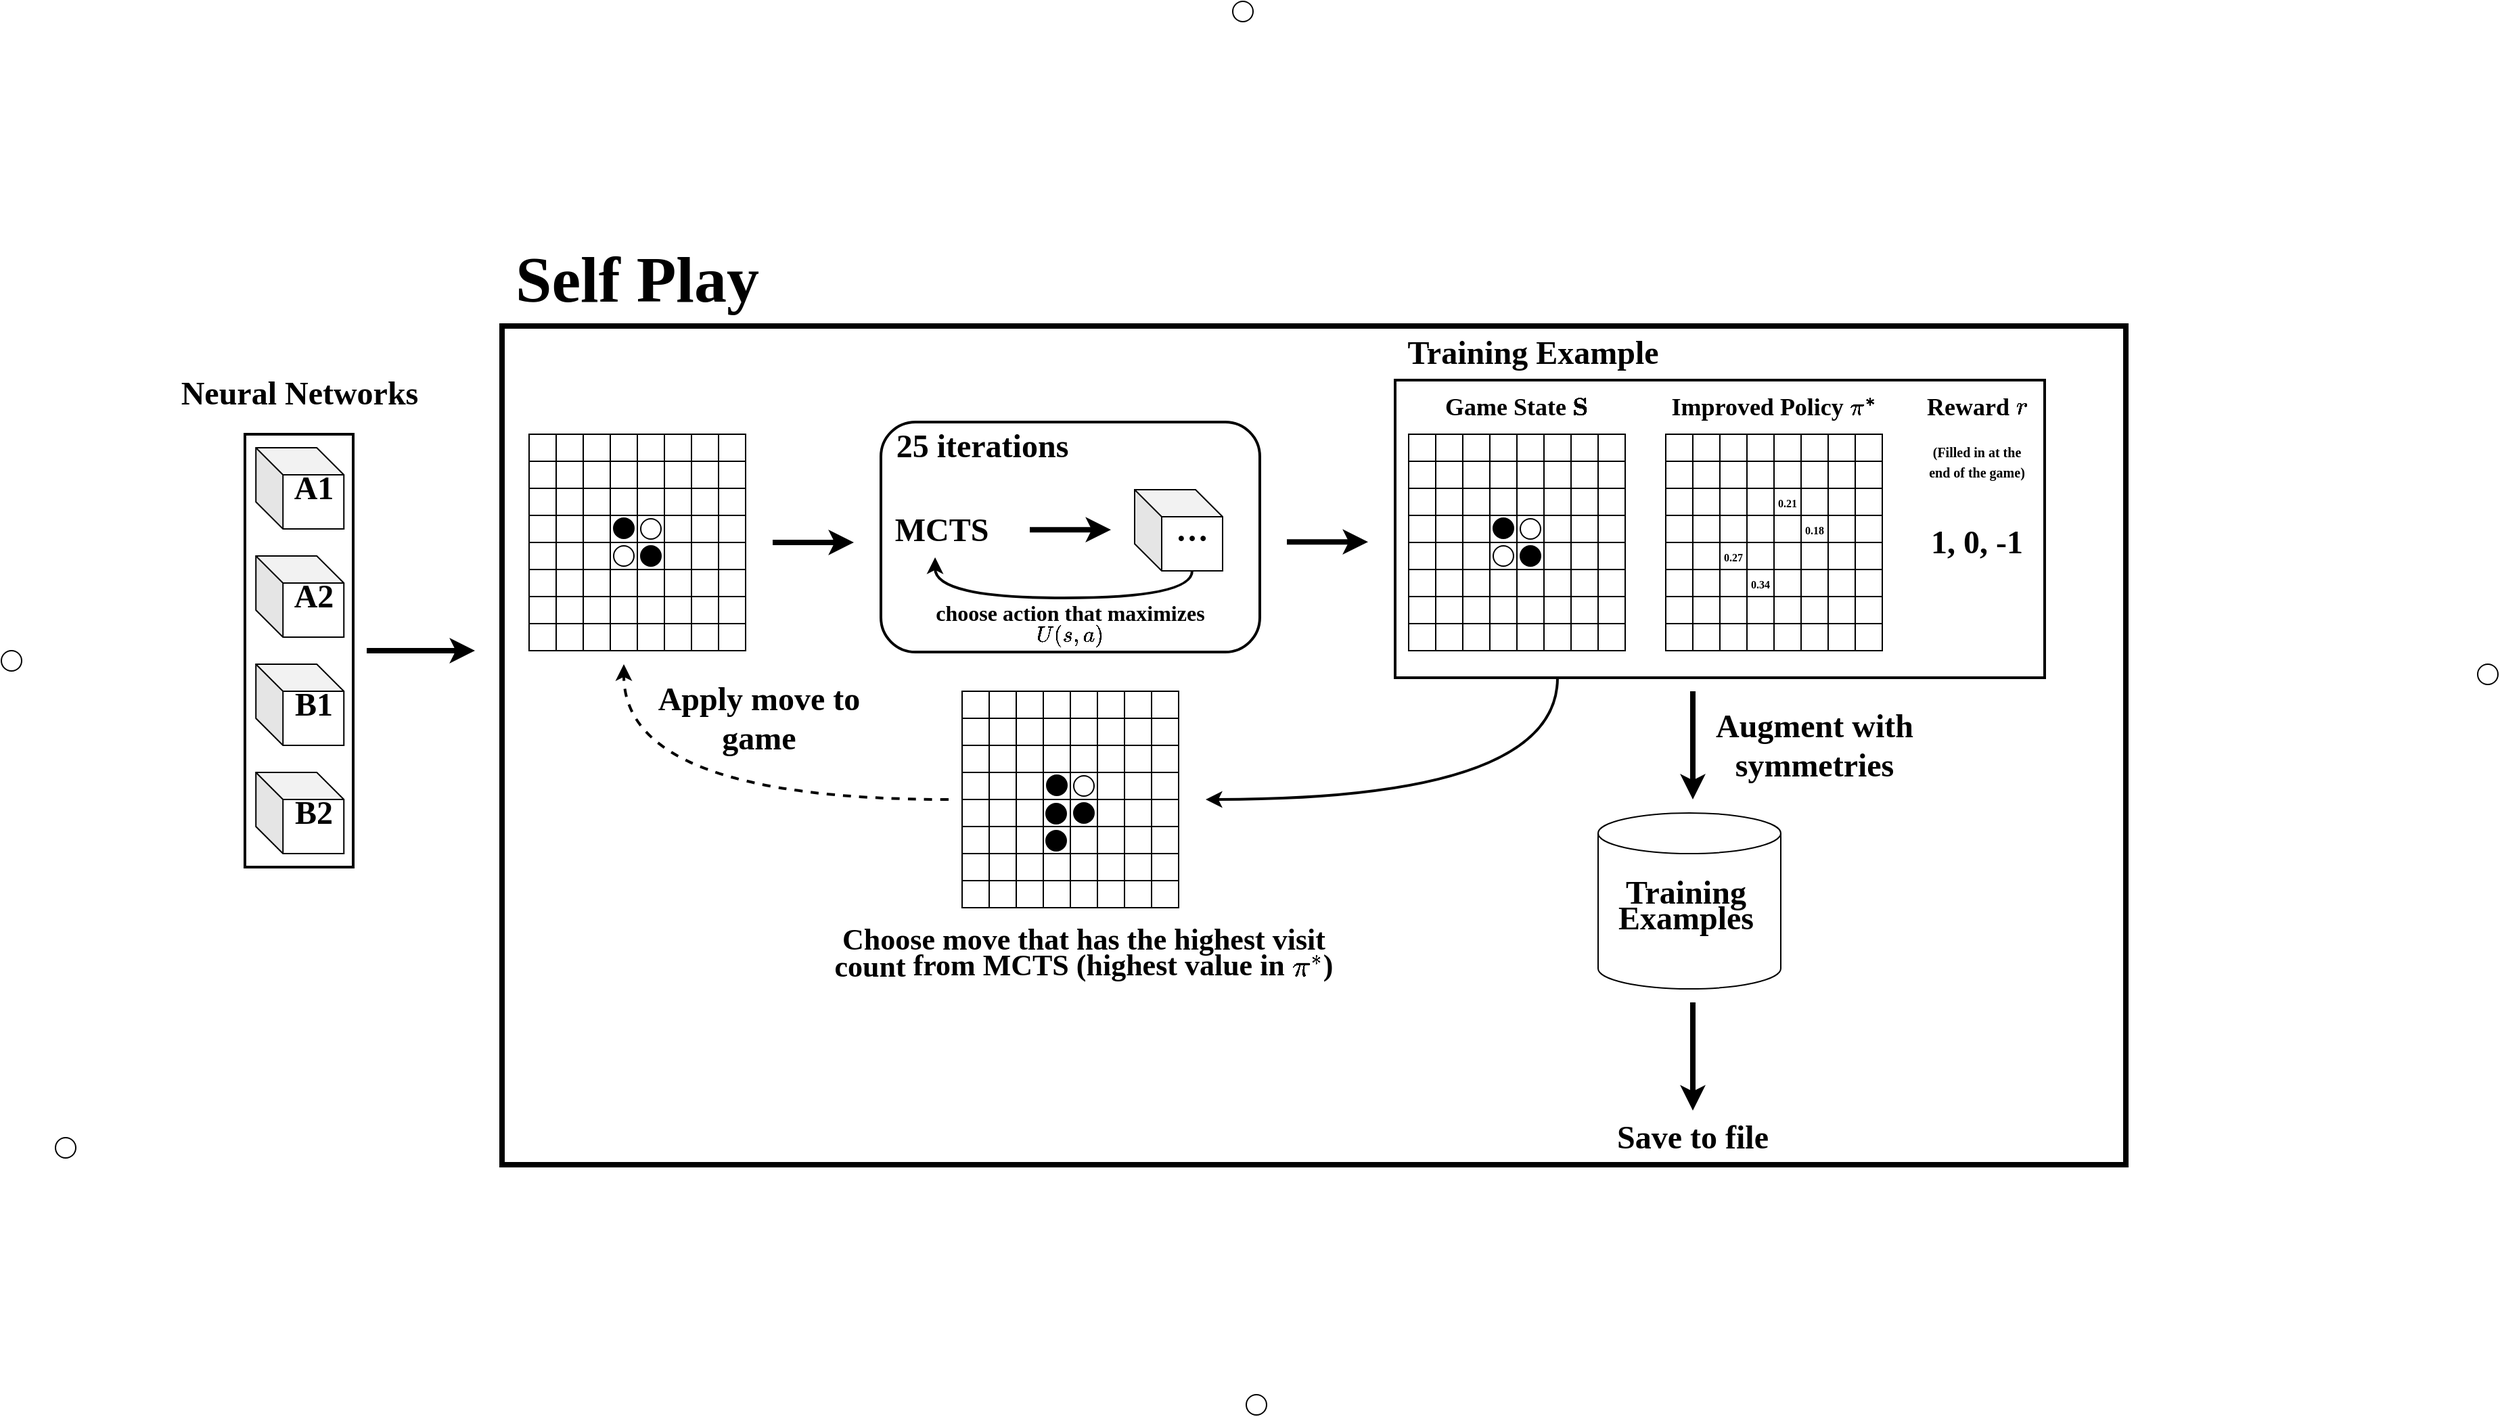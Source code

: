 <mxfile version="21.0.10" type="github">
  <diagram name="Page-1" id="_B4BeU5DoNyazo_gWRnJ">
    <mxGraphModel dx="1434" dy="803" grid="1" gridSize="10" guides="0" tooltips="1" connect="1" arrows="1" fold="1" page="1" pageScale="1" pageWidth="1400" pageHeight="1100" math="1" shadow="0">
      <root>
        <mxCell id="0" />
        <mxCell id="1" parent="0" />
        <mxCell id="KX2G0ClOtOz7CE5KhIWY-155" value="" style="rounded=1;whiteSpace=wrap;html=1;fillColor=none;movable=1;resizable=1;rotatable=1;deletable=1;editable=1;locked=0;connectable=1;strokeWidth=2;" parent="1" vertex="1">
          <mxGeometry x="760" y="481" width="280" height="170" as="geometry" />
        </mxCell>
        <mxCell id="ciVCbVhhYI-BDBuRR6O5-1" value="" style="shape=cube;whiteSpace=wrap;html=1;boundedLbl=1;backgroundOutline=1;darkOpacity=0.05;darkOpacity2=0.1;" parent="1" vertex="1">
          <mxGeometry x="298.12" y="500" width="65" height="60" as="geometry" />
        </mxCell>
        <mxCell id="ciVCbVhhYI-BDBuRR6O5-2" value="" style="shape=cube;whiteSpace=wrap;html=1;boundedLbl=1;backgroundOutline=1;darkOpacity=0.05;darkOpacity2=0.1;" parent="1" vertex="1">
          <mxGeometry x="298.12" y="580" width="65" height="60" as="geometry" />
        </mxCell>
        <mxCell id="ciVCbVhhYI-BDBuRR6O5-4" value="&lt;b&gt;&lt;font style=&quot;font-size: 48px;&quot; face=&quot;Times New Roman&quot;&gt;Self Play&lt;br&gt;&lt;/font&gt;&lt;/b&gt;" style="text;html=1;strokeColor=none;fillColor=none;align=center;verticalAlign=middle;whiteSpace=wrap;rounded=0;" parent="1" vertex="1">
          <mxGeometry x="480" y="340" width="200" height="70" as="geometry" />
        </mxCell>
        <mxCell id="ciVCbVhhYI-BDBuRR6O5-5" value="&lt;font size=&quot;5&quot; face=&quot;Times New Roman&quot;&gt;&lt;b&gt;Training  Example&amp;nbsp;&lt;/b&gt;&lt;/font&gt;" style="text;html=1;strokeColor=none;fillColor=none;align=center;verticalAlign=middle;whiteSpace=wrap;rounded=0;" parent="1" vertex="1">
          <mxGeometry x="1140" y="420" width="210" height="20" as="geometry" />
        </mxCell>
        <mxCell id="ciVCbVhhYI-BDBuRR6O5-6" value="&lt;b&gt;&lt;font style=&quot;font-size: 24px;&quot; face=&quot;Times New Roman&quot;&gt;Augment with symmetries&lt;/font&gt;&lt;/b&gt;" style="text;html=1;strokeColor=none;fillColor=none;align=center;verticalAlign=middle;whiteSpace=wrap;rounded=0;" parent="1" vertex="1">
          <mxGeometry x="1370" y="700" width="160" height="40" as="geometry" />
        </mxCell>
        <mxCell id="ciVCbVhhYI-BDBuRR6O5-11" value="" style="rounded=0;whiteSpace=wrap;html=1;fillColor=none;strokeWidth=2;" parent="1" vertex="1">
          <mxGeometry x="290" y="490" width="80" height="320" as="geometry" />
        </mxCell>
        <mxCell id="ciVCbVhhYI-BDBuRR6O5-9" value="" style="shape=cube;whiteSpace=wrap;html=1;boundedLbl=1;backgroundOutline=1;darkOpacity=0.05;darkOpacity2=0.1;" parent="1" vertex="1">
          <mxGeometry x="298.12" y="660" width="65" height="60" as="geometry" />
        </mxCell>
        <mxCell id="ciVCbVhhYI-BDBuRR6O5-12" value="&lt;b&gt;&lt;font style=&quot;font-size: 24px;&quot; face=&quot;Times New Roman&quot;&gt;Neural Networks&lt;/font&gt;&lt;/b&gt;" style="text;html=1;strokeColor=none;fillColor=none;align=center;verticalAlign=middle;whiteSpace=wrap;rounded=0;" parent="1" vertex="1">
          <mxGeometry x="230" y="440" width="201.25" height="40" as="geometry" />
        </mxCell>
        <mxCell id="ciVCbVhhYI-BDBuRR6O5-14" value="" style="shape=cube;whiteSpace=wrap;html=1;boundedLbl=1;backgroundOutline=1;darkOpacity=0.05;darkOpacity2=0.1;" parent="1" vertex="1">
          <mxGeometry x="298.12" y="740" width="65" height="60" as="geometry" />
        </mxCell>
        <mxCell id="ciVCbVhhYI-BDBuRR6O5-15" value="&lt;b&gt;&lt;font style=&quot;font-size: 24px;&quot; face=&quot;Times New Roman&quot;&gt;A1&lt;/font&gt;&lt;/b&gt;" style="text;html=1;strokeColor=none;fillColor=none;align=center;verticalAlign=middle;whiteSpace=wrap;rounded=0;" parent="1" vertex="1">
          <mxGeometry x="310.62" y="510" width="60" height="40" as="geometry" />
        </mxCell>
        <mxCell id="ciVCbVhhYI-BDBuRR6O5-16" value="&lt;font size=&quot;5&quot; face=&quot;Times New Roman&quot;&gt;&lt;b&gt;A2&lt;/b&gt;&lt;/font&gt;" style="text;html=1;strokeColor=none;fillColor=none;align=center;verticalAlign=middle;whiteSpace=wrap;rounded=0;" parent="1" vertex="1">
          <mxGeometry x="310.62" y="590" width="60" height="40" as="geometry" />
        </mxCell>
        <mxCell id="ciVCbVhhYI-BDBuRR6O5-17" value="&lt;font size=&quot;5&quot; face=&quot;Times New Roman&quot;&gt;&lt;b&gt;B1&lt;/b&gt;&lt;/font&gt;" style="text;html=1;strokeColor=none;fillColor=none;align=center;verticalAlign=middle;whiteSpace=wrap;rounded=0;" parent="1" vertex="1">
          <mxGeometry x="310.62" y="670" width="60" height="40" as="geometry" />
        </mxCell>
        <mxCell id="ciVCbVhhYI-BDBuRR6O5-18" value="&lt;font size=&quot;5&quot; face=&quot;Times New Roman&quot;&gt;&lt;b&gt;B2&lt;/b&gt;&lt;/font&gt;" style="text;html=1;strokeColor=none;fillColor=none;align=center;verticalAlign=middle;whiteSpace=wrap;rounded=0;" parent="1" vertex="1">
          <mxGeometry x="310.62" y="750" width="60" height="40" as="geometry" />
        </mxCell>
        <mxCell id="ciVCbVhhYI-BDBuRR6O5-20" value="" style="endArrow=classic;html=1;rounded=0;fontFamily=Helvetica;fontSize=12;fontColor=default;strokeWidth=4;" parent="1" edge="1">
          <mxGeometry width="50" height="50" relative="1" as="geometry">
            <mxPoint x="380" y="650" as="sourcePoint" />
            <mxPoint x="460" y="650" as="targetPoint" />
          </mxGeometry>
        </mxCell>
        <mxCell id="KX2G0ClOtOz7CE5KhIWY-158" style="edgeStyle=orthogonalEdgeStyle;rounded=0;orthogonalLoop=1;jettySize=auto;html=1;entryX=0.429;entryY=1;entryDx=0;entryDy=0;entryPerimeter=0;curved=1;exitX=0;exitY=0;exitDx=42.5;exitDy=60;exitPerimeter=0;strokeWidth=2;" parent="1" source="ciVCbVhhYI-BDBuRR6O5-22" target="KX2G0ClOtOz7CE5KhIWY-154" edge="1">
          <mxGeometry relative="1" as="geometry">
            <Array as="points">
              <mxPoint x="990" y="611" />
              <mxPoint x="800" y="611" />
            </Array>
          </mxGeometry>
        </mxCell>
        <mxCell id="ciVCbVhhYI-BDBuRR6O5-22" value="" style="shape=cube;whiteSpace=wrap;html=1;boundedLbl=1;backgroundOutline=1;darkOpacity=0.05;darkOpacity2=0.1;" parent="1" vertex="1">
          <mxGeometry x="947.5" y="531" width="65" height="60" as="geometry" />
        </mxCell>
        <mxCell id="ciVCbVhhYI-BDBuRR6O5-23" value="&lt;font size=&quot;5&quot; face=&quot;Times New Roman&quot;&gt;&lt;b&gt;…&lt;/b&gt;&lt;/font&gt;" style="text;html=1;strokeColor=none;fillColor=none;align=center;verticalAlign=middle;whiteSpace=wrap;rounded=0;" parent="1" vertex="1">
          <mxGeometry x="960" y="541" width="60" height="40" as="geometry" />
        </mxCell>
        <mxCell id="ciVCbVhhYI-BDBuRR6O5-24" value="" style="whiteSpace=wrap;html=1;aspect=fixed;rounded=0;strokeColor=default;fontFamily=Helvetica;fontSize=12;fontColor=default;fillColor=none;" parent="1" vertex="1">
          <mxGeometry x="500" y="490" width="20" height="20" as="geometry" />
        </mxCell>
        <mxCell id="ciVCbVhhYI-BDBuRR6O5-25" value="" style="whiteSpace=wrap;html=1;aspect=fixed;rounded=0;strokeColor=default;fontFamily=Helvetica;fontSize=12;fontColor=default;fillColor=none;" parent="1" vertex="1">
          <mxGeometry x="520" y="490" width="20" height="20" as="geometry" />
        </mxCell>
        <mxCell id="ciVCbVhhYI-BDBuRR6O5-26" value="" style="whiteSpace=wrap;html=1;aspect=fixed;rounded=0;strokeColor=default;fontFamily=Helvetica;fontSize=12;fontColor=default;fillColor=none;" parent="1" vertex="1">
          <mxGeometry x="540" y="490" width="20" height="20" as="geometry" />
        </mxCell>
        <mxCell id="ciVCbVhhYI-BDBuRR6O5-27" value="" style="whiteSpace=wrap;html=1;aspect=fixed;rounded=0;strokeColor=default;fontFamily=Helvetica;fontSize=12;fontColor=default;fillColor=none;" parent="1" vertex="1">
          <mxGeometry x="560" y="490" width="20" height="20" as="geometry" />
        </mxCell>
        <mxCell id="ciVCbVhhYI-BDBuRR6O5-28" value="" style="whiteSpace=wrap;html=1;aspect=fixed;rounded=0;strokeColor=default;fontFamily=Helvetica;fontSize=12;fontColor=default;fillColor=none;" parent="1" vertex="1">
          <mxGeometry x="580" y="490" width="20" height="20" as="geometry" />
        </mxCell>
        <mxCell id="ciVCbVhhYI-BDBuRR6O5-29" value="" style="whiteSpace=wrap;html=1;aspect=fixed;rounded=0;strokeColor=default;fontFamily=Helvetica;fontSize=12;fontColor=default;fillColor=none;" parent="1" vertex="1">
          <mxGeometry x="600" y="490" width="20" height="20" as="geometry" />
        </mxCell>
        <mxCell id="ciVCbVhhYI-BDBuRR6O5-30" value="" style="whiteSpace=wrap;html=1;aspect=fixed;rounded=0;strokeColor=default;fontFamily=Helvetica;fontSize=12;fontColor=default;fillColor=none;" parent="1" vertex="1">
          <mxGeometry x="620" y="490" width="20" height="20" as="geometry" />
        </mxCell>
        <mxCell id="ciVCbVhhYI-BDBuRR6O5-31" value="" style="whiteSpace=wrap;html=1;aspect=fixed;rounded=0;strokeColor=default;fontFamily=Helvetica;fontSize=12;fontColor=default;fillColor=none;" parent="1" vertex="1">
          <mxGeometry x="640" y="490" width="20" height="20" as="geometry" />
        </mxCell>
        <mxCell id="ciVCbVhhYI-BDBuRR6O5-40" value="" style="whiteSpace=wrap;html=1;aspect=fixed;rounded=0;strokeColor=default;fontFamily=Helvetica;fontSize=12;fontColor=default;fillColor=none;" parent="1" vertex="1">
          <mxGeometry x="500" y="510" width="20" height="20" as="geometry" />
        </mxCell>
        <mxCell id="ciVCbVhhYI-BDBuRR6O5-41" value="" style="whiteSpace=wrap;html=1;aspect=fixed;rounded=0;strokeColor=default;fontFamily=Helvetica;fontSize=12;fontColor=default;fillColor=none;" parent="1" vertex="1">
          <mxGeometry x="520" y="510" width="20" height="20" as="geometry" />
        </mxCell>
        <mxCell id="ciVCbVhhYI-BDBuRR6O5-42" value="" style="whiteSpace=wrap;html=1;aspect=fixed;rounded=0;strokeColor=default;fontFamily=Helvetica;fontSize=12;fontColor=default;fillColor=none;" parent="1" vertex="1">
          <mxGeometry x="540" y="510" width="20" height="20" as="geometry" />
        </mxCell>
        <mxCell id="ciVCbVhhYI-BDBuRR6O5-43" value="" style="whiteSpace=wrap;html=1;aspect=fixed;rounded=0;strokeColor=default;fontFamily=Helvetica;fontSize=12;fontColor=default;fillColor=none;" parent="1" vertex="1">
          <mxGeometry x="560" y="510" width="20" height="20" as="geometry" />
        </mxCell>
        <mxCell id="ciVCbVhhYI-BDBuRR6O5-44" value="" style="whiteSpace=wrap;html=1;aspect=fixed;rounded=0;strokeColor=default;fontFamily=Helvetica;fontSize=12;fontColor=default;fillColor=none;" parent="1" vertex="1">
          <mxGeometry x="580" y="510" width="20" height="20" as="geometry" />
        </mxCell>
        <mxCell id="ciVCbVhhYI-BDBuRR6O5-45" value="" style="whiteSpace=wrap;html=1;aspect=fixed;rounded=0;strokeColor=default;fontFamily=Helvetica;fontSize=12;fontColor=default;fillColor=none;" parent="1" vertex="1">
          <mxGeometry x="600" y="510" width="20" height="20" as="geometry" />
        </mxCell>
        <mxCell id="ciVCbVhhYI-BDBuRR6O5-46" value="" style="whiteSpace=wrap;html=1;aspect=fixed;rounded=0;strokeColor=default;fontFamily=Helvetica;fontSize=12;fontColor=default;fillColor=none;" parent="1" vertex="1">
          <mxGeometry x="620" y="510" width="20" height="20" as="geometry" />
        </mxCell>
        <mxCell id="ciVCbVhhYI-BDBuRR6O5-47" value="" style="whiteSpace=wrap;html=1;aspect=fixed;rounded=0;strokeColor=default;fontFamily=Helvetica;fontSize=12;fontColor=default;fillColor=none;" parent="1" vertex="1">
          <mxGeometry x="640" y="510" width="20" height="20" as="geometry" />
        </mxCell>
        <mxCell id="ciVCbVhhYI-BDBuRR6O5-48" value="" style="whiteSpace=wrap;html=1;aspect=fixed;rounded=0;strokeColor=default;fontFamily=Helvetica;fontSize=12;fontColor=default;fillColor=none;" parent="1" vertex="1">
          <mxGeometry x="500" y="530" width="20" height="20" as="geometry" />
        </mxCell>
        <mxCell id="ciVCbVhhYI-BDBuRR6O5-49" value="" style="whiteSpace=wrap;html=1;aspect=fixed;rounded=0;strokeColor=default;fontFamily=Helvetica;fontSize=12;fontColor=default;fillColor=none;" parent="1" vertex="1">
          <mxGeometry x="520" y="530" width="20" height="20" as="geometry" />
        </mxCell>
        <mxCell id="ciVCbVhhYI-BDBuRR6O5-50" value="" style="whiteSpace=wrap;html=1;aspect=fixed;rounded=0;strokeColor=default;fontFamily=Helvetica;fontSize=12;fontColor=default;fillColor=none;" parent="1" vertex="1">
          <mxGeometry x="540" y="530" width="20" height="20" as="geometry" />
        </mxCell>
        <mxCell id="ciVCbVhhYI-BDBuRR6O5-51" value="" style="whiteSpace=wrap;html=1;aspect=fixed;rounded=0;strokeColor=default;fontFamily=Helvetica;fontSize=12;fontColor=default;fillColor=none;" parent="1" vertex="1">
          <mxGeometry x="560" y="530" width="20" height="20" as="geometry" />
        </mxCell>
        <mxCell id="ciVCbVhhYI-BDBuRR6O5-52" value="" style="whiteSpace=wrap;html=1;aspect=fixed;rounded=0;strokeColor=default;fontFamily=Helvetica;fontSize=12;fontColor=default;fillColor=none;" parent="1" vertex="1">
          <mxGeometry x="580" y="530" width="20" height="20" as="geometry" />
        </mxCell>
        <mxCell id="ciVCbVhhYI-BDBuRR6O5-53" value="" style="whiteSpace=wrap;html=1;aspect=fixed;rounded=0;strokeColor=default;fontFamily=Helvetica;fontSize=12;fontColor=default;fillColor=none;" parent="1" vertex="1">
          <mxGeometry x="600" y="530" width="20" height="20" as="geometry" />
        </mxCell>
        <mxCell id="ciVCbVhhYI-BDBuRR6O5-54" value="" style="whiteSpace=wrap;html=1;aspect=fixed;rounded=0;strokeColor=default;fontFamily=Helvetica;fontSize=12;fontColor=default;fillColor=none;" parent="1" vertex="1">
          <mxGeometry x="620" y="530" width="20" height="20" as="geometry" />
        </mxCell>
        <mxCell id="ciVCbVhhYI-BDBuRR6O5-55" value="" style="whiteSpace=wrap;html=1;aspect=fixed;rounded=0;strokeColor=default;fontFamily=Helvetica;fontSize=12;fontColor=default;fillColor=none;" parent="1" vertex="1">
          <mxGeometry x="640" y="530" width="20" height="20" as="geometry" />
        </mxCell>
        <mxCell id="ciVCbVhhYI-BDBuRR6O5-80" value="" style="whiteSpace=wrap;html=1;aspect=fixed;rounded=0;strokeColor=default;fontFamily=Helvetica;fontSize=12;fontColor=default;fillColor=none;" parent="1" vertex="1">
          <mxGeometry x="500" y="550" width="20" height="20" as="geometry" />
        </mxCell>
        <mxCell id="ciVCbVhhYI-BDBuRR6O5-81" value="" style="whiteSpace=wrap;html=1;aspect=fixed;rounded=0;strokeColor=default;fontFamily=Helvetica;fontSize=12;fontColor=default;fillColor=none;" parent="1" vertex="1">
          <mxGeometry x="520" y="550" width="20" height="20" as="geometry" />
        </mxCell>
        <mxCell id="ciVCbVhhYI-BDBuRR6O5-82" value="" style="whiteSpace=wrap;html=1;aspect=fixed;rounded=0;strokeColor=default;fontFamily=Helvetica;fontSize=12;fontColor=default;fillColor=none;" parent="1" vertex="1">
          <mxGeometry x="540" y="550" width="20" height="20" as="geometry" />
        </mxCell>
        <mxCell id="ciVCbVhhYI-BDBuRR6O5-83" value="" style="whiteSpace=wrap;html=1;aspect=fixed;rounded=0;strokeColor=default;fontFamily=Helvetica;fontSize=12;fontColor=default;fillColor=none;" parent="1" vertex="1">
          <mxGeometry x="560" y="550" width="20" height="20" as="geometry" />
        </mxCell>
        <mxCell id="ciVCbVhhYI-BDBuRR6O5-84" value="" style="whiteSpace=wrap;html=1;aspect=fixed;rounded=0;strokeColor=default;fontFamily=Helvetica;fontSize=12;fontColor=default;fillColor=none;" parent="1" vertex="1">
          <mxGeometry x="580" y="550" width="20" height="20" as="geometry" />
        </mxCell>
        <mxCell id="ciVCbVhhYI-BDBuRR6O5-85" value="" style="whiteSpace=wrap;html=1;aspect=fixed;rounded=0;strokeColor=default;fontFamily=Helvetica;fontSize=12;fontColor=default;fillColor=none;" parent="1" vertex="1">
          <mxGeometry x="600" y="550" width="20" height="20" as="geometry" />
        </mxCell>
        <mxCell id="ciVCbVhhYI-BDBuRR6O5-86" value="" style="whiteSpace=wrap;html=1;aspect=fixed;rounded=0;strokeColor=default;fontFamily=Helvetica;fontSize=12;fontColor=default;fillColor=none;" parent="1" vertex="1">
          <mxGeometry x="620" y="550" width="20" height="20" as="geometry" />
        </mxCell>
        <mxCell id="ciVCbVhhYI-BDBuRR6O5-87" value="" style="whiteSpace=wrap;html=1;aspect=fixed;rounded=0;strokeColor=default;fontFamily=Helvetica;fontSize=12;fontColor=default;fillColor=none;" parent="1" vertex="1">
          <mxGeometry x="640" y="550" width="20" height="20" as="geometry" />
        </mxCell>
        <mxCell id="ciVCbVhhYI-BDBuRR6O5-216" value="" style="whiteSpace=wrap;html=1;aspect=fixed;rounded=0;strokeColor=default;fontFamily=Helvetica;fontSize=12;fontColor=default;fillColor=none;" parent="1" vertex="1">
          <mxGeometry x="500" y="570" width="20" height="20" as="geometry" />
        </mxCell>
        <mxCell id="ciVCbVhhYI-BDBuRR6O5-217" value="" style="whiteSpace=wrap;html=1;aspect=fixed;rounded=0;strokeColor=default;fontFamily=Helvetica;fontSize=12;fontColor=default;fillColor=none;" parent="1" vertex="1">
          <mxGeometry x="520" y="570" width="20" height="20" as="geometry" />
        </mxCell>
        <mxCell id="ciVCbVhhYI-BDBuRR6O5-218" value="" style="whiteSpace=wrap;html=1;aspect=fixed;rounded=0;strokeColor=default;fontFamily=Helvetica;fontSize=12;fontColor=default;fillColor=none;" parent="1" vertex="1">
          <mxGeometry x="540" y="570" width="20" height="20" as="geometry" />
        </mxCell>
        <mxCell id="ciVCbVhhYI-BDBuRR6O5-219" value="" style="whiteSpace=wrap;html=1;aspect=fixed;rounded=0;strokeColor=default;fontFamily=Helvetica;fontSize=12;fontColor=default;fillColor=none;" parent="1" vertex="1">
          <mxGeometry x="560" y="570" width="20" height="20" as="geometry" />
        </mxCell>
        <mxCell id="ciVCbVhhYI-BDBuRR6O5-220" value="" style="whiteSpace=wrap;html=1;aspect=fixed;rounded=0;strokeColor=default;fontFamily=Helvetica;fontSize=12;fontColor=default;fillColor=none;" parent="1" vertex="1">
          <mxGeometry x="580" y="570" width="20" height="20" as="geometry" />
        </mxCell>
        <mxCell id="ciVCbVhhYI-BDBuRR6O5-221" value="" style="whiteSpace=wrap;html=1;aspect=fixed;rounded=0;strokeColor=default;fontFamily=Helvetica;fontSize=12;fontColor=default;fillColor=none;" parent="1" vertex="1">
          <mxGeometry x="600" y="570" width="20" height="20" as="geometry" />
        </mxCell>
        <mxCell id="ciVCbVhhYI-BDBuRR6O5-222" value="" style="whiteSpace=wrap;html=1;aspect=fixed;rounded=0;strokeColor=default;fontFamily=Helvetica;fontSize=12;fontColor=default;fillColor=none;" parent="1" vertex="1">
          <mxGeometry x="620" y="570" width="20" height="20" as="geometry" />
        </mxCell>
        <mxCell id="ciVCbVhhYI-BDBuRR6O5-223" value="" style="whiteSpace=wrap;html=1;aspect=fixed;rounded=0;strokeColor=default;fontFamily=Helvetica;fontSize=12;fontColor=default;fillColor=none;" parent="1" vertex="1">
          <mxGeometry x="640" y="570" width="20" height="20" as="geometry" />
        </mxCell>
        <mxCell id="ciVCbVhhYI-BDBuRR6O5-224" value="" style="whiteSpace=wrap;html=1;aspect=fixed;rounded=0;strokeColor=default;fontFamily=Helvetica;fontSize=12;fontColor=default;fillColor=none;" parent="1" vertex="1">
          <mxGeometry x="500" y="590" width="20" height="20" as="geometry" />
        </mxCell>
        <mxCell id="ciVCbVhhYI-BDBuRR6O5-225" value="" style="whiteSpace=wrap;html=1;aspect=fixed;rounded=0;strokeColor=default;fontFamily=Helvetica;fontSize=12;fontColor=default;fillColor=none;" parent="1" vertex="1">
          <mxGeometry x="520" y="590" width="20" height="20" as="geometry" />
        </mxCell>
        <mxCell id="ciVCbVhhYI-BDBuRR6O5-226" value="" style="whiteSpace=wrap;html=1;aspect=fixed;rounded=0;strokeColor=default;fontFamily=Helvetica;fontSize=12;fontColor=default;fillColor=none;" parent="1" vertex="1">
          <mxGeometry x="540" y="590" width="20" height="20" as="geometry" />
        </mxCell>
        <mxCell id="ciVCbVhhYI-BDBuRR6O5-227" value="" style="whiteSpace=wrap;html=1;aspect=fixed;rounded=0;strokeColor=default;fontFamily=Helvetica;fontSize=12;fontColor=default;fillColor=none;" parent="1" vertex="1">
          <mxGeometry x="560" y="590" width="20" height="20" as="geometry" />
        </mxCell>
        <mxCell id="ciVCbVhhYI-BDBuRR6O5-228" value="" style="whiteSpace=wrap;html=1;aspect=fixed;rounded=0;strokeColor=default;fontFamily=Helvetica;fontSize=12;fontColor=default;fillColor=none;" parent="1" vertex="1">
          <mxGeometry x="580" y="590" width="20" height="20" as="geometry" />
        </mxCell>
        <mxCell id="ciVCbVhhYI-BDBuRR6O5-229" value="" style="whiteSpace=wrap;html=1;aspect=fixed;rounded=0;strokeColor=default;fontFamily=Helvetica;fontSize=12;fontColor=default;fillColor=none;" parent="1" vertex="1">
          <mxGeometry x="600" y="590" width="20" height="20" as="geometry" />
        </mxCell>
        <mxCell id="ciVCbVhhYI-BDBuRR6O5-230" value="" style="whiteSpace=wrap;html=1;aspect=fixed;rounded=0;strokeColor=default;fontFamily=Helvetica;fontSize=12;fontColor=default;fillColor=none;" parent="1" vertex="1">
          <mxGeometry x="620" y="590" width="20" height="20" as="geometry" />
        </mxCell>
        <mxCell id="ciVCbVhhYI-BDBuRR6O5-231" value="" style="whiteSpace=wrap;html=1;aspect=fixed;rounded=0;strokeColor=default;fontFamily=Helvetica;fontSize=12;fontColor=default;fillColor=none;" parent="1" vertex="1">
          <mxGeometry x="640" y="590" width="20" height="20" as="geometry" />
        </mxCell>
        <mxCell id="ciVCbVhhYI-BDBuRR6O5-232" value="" style="whiteSpace=wrap;html=1;aspect=fixed;rounded=0;strokeColor=default;fontFamily=Helvetica;fontSize=12;fontColor=default;fillColor=none;" parent="1" vertex="1">
          <mxGeometry x="500" y="610" width="20" height="20" as="geometry" />
        </mxCell>
        <mxCell id="ciVCbVhhYI-BDBuRR6O5-233" value="" style="whiteSpace=wrap;html=1;aspect=fixed;rounded=0;strokeColor=default;fontFamily=Helvetica;fontSize=12;fontColor=default;fillColor=none;" parent="1" vertex="1">
          <mxGeometry x="520" y="610" width="20" height="20" as="geometry" />
        </mxCell>
        <mxCell id="ciVCbVhhYI-BDBuRR6O5-234" value="" style="whiteSpace=wrap;html=1;aspect=fixed;rounded=0;strokeColor=default;fontFamily=Helvetica;fontSize=12;fontColor=default;fillColor=none;" parent="1" vertex="1">
          <mxGeometry x="540" y="610" width="20" height="20" as="geometry" />
        </mxCell>
        <mxCell id="ciVCbVhhYI-BDBuRR6O5-235" value="" style="whiteSpace=wrap;html=1;aspect=fixed;rounded=0;strokeColor=default;fontFamily=Helvetica;fontSize=12;fontColor=default;fillColor=none;" parent="1" vertex="1">
          <mxGeometry x="560" y="610" width="20" height="20" as="geometry" />
        </mxCell>
        <mxCell id="ciVCbVhhYI-BDBuRR6O5-236" value="" style="whiteSpace=wrap;html=1;aspect=fixed;rounded=0;strokeColor=default;fontFamily=Helvetica;fontSize=12;fontColor=default;fillColor=none;" parent="1" vertex="1">
          <mxGeometry x="580" y="610" width="20" height="20" as="geometry" />
        </mxCell>
        <mxCell id="ciVCbVhhYI-BDBuRR6O5-237" value="" style="whiteSpace=wrap;html=1;aspect=fixed;rounded=0;strokeColor=default;fontFamily=Helvetica;fontSize=12;fontColor=default;fillColor=none;" parent="1" vertex="1">
          <mxGeometry x="600" y="610" width="20" height="20" as="geometry" />
        </mxCell>
        <mxCell id="ciVCbVhhYI-BDBuRR6O5-238" value="" style="whiteSpace=wrap;html=1;aspect=fixed;rounded=0;strokeColor=default;fontFamily=Helvetica;fontSize=12;fontColor=default;fillColor=none;" parent="1" vertex="1">
          <mxGeometry x="620" y="610" width="20" height="20" as="geometry" />
        </mxCell>
        <mxCell id="ciVCbVhhYI-BDBuRR6O5-239" value="" style="whiteSpace=wrap;html=1;aspect=fixed;rounded=0;strokeColor=default;fontFamily=Helvetica;fontSize=12;fontColor=default;fillColor=none;" parent="1" vertex="1">
          <mxGeometry x="640" y="610" width="20" height="20" as="geometry" />
        </mxCell>
        <mxCell id="ciVCbVhhYI-BDBuRR6O5-240" value="" style="whiteSpace=wrap;html=1;aspect=fixed;rounded=0;strokeColor=default;fontFamily=Helvetica;fontSize=12;fontColor=default;fillColor=none;" parent="1" vertex="1">
          <mxGeometry x="500" y="630" width="20" height="20" as="geometry" />
        </mxCell>
        <mxCell id="ciVCbVhhYI-BDBuRR6O5-241" value="" style="whiteSpace=wrap;html=1;aspect=fixed;rounded=0;strokeColor=default;fontFamily=Helvetica;fontSize=12;fontColor=default;fillColor=none;" parent="1" vertex="1">
          <mxGeometry x="520" y="630" width="20" height="20" as="geometry" />
        </mxCell>
        <mxCell id="ciVCbVhhYI-BDBuRR6O5-242" value="" style="whiteSpace=wrap;html=1;aspect=fixed;rounded=0;strokeColor=default;fontFamily=Helvetica;fontSize=12;fontColor=default;fillColor=none;" parent="1" vertex="1">
          <mxGeometry x="540" y="630" width="20" height="20" as="geometry" />
        </mxCell>
        <mxCell id="ciVCbVhhYI-BDBuRR6O5-243" value="" style="whiteSpace=wrap;html=1;aspect=fixed;rounded=0;strokeColor=default;fontFamily=Helvetica;fontSize=12;fontColor=default;fillColor=none;" parent="1" vertex="1">
          <mxGeometry x="560" y="630" width="20" height="20" as="geometry" />
        </mxCell>
        <mxCell id="ciVCbVhhYI-BDBuRR6O5-244" value="" style="whiteSpace=wrap;html=1;aspect=fixed;rounded=0;strokeColor=default;fontFamily=Helvetica;fontSize=12;fontColor=default;fillColor=none;" parent="1" vertex="1">
          <mxGeometry x="580" y="630" width="20" height="20" as="geometry" />
        </mxCell>
        <mxCell id="ciVCbVhhYI-BDBuRR6O5-245" value="" style="whiteSpace=wrap;html=1;aspect=fixed;rounded=0;strokeColor=default;fontFamily=Helvetica;fontSize=12;fontColor=default;fillColor=none;" parent="1" vertex="1">
          <mxGeometry x="600" y="630" width="20" height="20" as="geometry" />
        </mxCell>
        <mxCell id="ciVCbVhhYI-BDBuRR6O5-246" value="" style="whiteSpace=wrap;html=1;aspect=fixed;rounded=0;strokeColor=default;fontFamily=Helvetica;fontSize=12;fontColor=default;fillColor=none;" parent="1" vertex="1">
          <mxGeometry x="620" y="630" width="20" height="20" as="geometry" />
        </mxCell>
        <mxCell id="ciVCbVhhYI-BDBuRR6O5-247" value="" style="whiteSpace=wrap;html=1;aspect=fixed;rounded=0;strokeColor=default;fontFamily=Helvetica;fontSize=12;fontColor=default;fillColor=none;" parent="1" vertex="1">
          <mxGeometry x="640" y="630" width="20" height="20" as="geometry" />
        </mxCell>
        <mxCell id="ciVCbVhhYI-BDBuRR6O5-250" value="" style="ellipse;whiteSpace=wrap;html=1;aspect=fixed;rounded=0;strokeColor=default;fontFamily=Helvetica;fontSize=12;fontColor=default;fillColor=#000000;" parent="1" vertex="1">
          <mxGeometry x="562.5" y="552" width="15" height="15" as="geometry" />
        </mxCell>
        <mxCell id="ciVCbVhhYI-BDBuRR6O5-251" value="" style="ellipse;whiteSpace=wrap;html=1;aspect=fixed;rounded=0;strokeColor=default;fontFamily=Helvetica;fontSize=12;fontColor=default;fillColor=none;" parent="1" vertex="1">
          <mxGeometry x="150" y="1010" width="15" height="15" as="geometry" />
        </mxCell>
        <mxCell id="ciVCbVhhYI-BDBuRR6O5-252" value="" style="ellipse;whiteSpace=wrap;html=1;aspect=fixed;rounded=0;strokeColor=default;fontFamily=Helvetica;fontSize=12;fontColor=default;fillColor=#000000;" parent="1" vertex="1">
          <mxGeometry x="582.5" y="572.5" width="15" height="15" as="geometry" />
        </mxCell>
        <mxCell id="ciVCbVhhYI-BDBuRR6O5-253" value="" style="ellipse;whiteSpace=wrap;html=1;aspect=fixed;rounded=0;strokeColor=default;fontFamily=Helvetica;fontSize=12;fontColor=default;fillColor=none;" parent="1" vertex="1">
          <mxGeometry x="562.5" y="572.5" width="15" height="15" as="geometry" />
        </mxCell>
        <mxCell id="ciVCbVhhYI-BDBuRR6O5-254" value="" style="ellipse;whiteSpace=wrap;html=1;aspect=fixed;rounded=0;strokeColor=default;fontFamily=Helvetica;fontSize=12;fontColor=default;fillColor=none;" parent="1" vertex="1">
          <mxGeometry x="582.5" y="552.5" width="15" height="15" as="geometry" />
        </mxCell>
        <mxCell id="KX2G0ClOtOz7CE5KhIWY-3" value="" style="whiteSpace=wrap;html=1;aspect=fixed;rounded=0;strokeColor=default;fontFamily=Helvetica;fontSize=12;fontColor=default;fillColor=none;" parent="1" vertex="1">
          <mxGeometry x="1340" y="490" width="20" height="20" as="geometry" />
        </mxCell>
        <mxCell id="KX2G0ClOtOz7CE5KhIWY-4" value="" style="whiteSpace=wrap;html=1;aspect=fixed;rounded=0;strokeColor=default;fontFamily=Helvetica;fontSize=12;fontColor=default;fillColor=none;" parent="1" vertex="1">
          <mxGeometry x="1360" y="490" width="20" height="20" as="geometry" />
        </mxCell>
        <mxCell id="KX2G0ClOtOz7CE5KhIWY-5" value="" style="whiteSpace=wrap;html=1;aspect=fixed;rounded=0;strokeColor=default;fontFamily=Helvetica;fontSize=12;fontColor=default;fillColor=none;" parent="1" vertex="1">
          <mxGeometry x="1380" y="490" width="20" height="20" as="geometry" />
        </mxCell>
        <mxCell id="KX2G0ClOtOz7CE5KhIWY-6" value="" style="whiteSpace=wrap;html=1;aspect=fixed;rounded=0;strokeColor=default;fontFamily=Helvetica;fontSize=12;fontColor=default;fillColor=none;" parent="1" vertex="1">
          <mxGeometry x="1400" y="490" width="20" height="20" as="geometry" />
        </mxCell>
        <mxCell id="KX2G0ClOtOz7CE5KhIWY-7" value="" style="whiteSpace=wrap;html=1;aspect=fixed;rounded=0;strokeColor=default;fontFamily=Helvetica;fontSize=12;fontColor=default;fillColor=none;" parent="1" vertex="1">
          <mxGeometry x="1420" y="490" width="20" height="20" as="geometry" />
        </mxCell>
        <mxCell id="KX2G0ClOtOz7CE5KhIWY-8" value="" style="whiteSpace=wrap;html=1;aspect=fixed;rounded=0;strokeColor=default;fontFamily=Helvetica;fontSize=12;fontColor=default;fillColor=none;" parent="1" vertex="1">
          <mxGeometry x="1440" y="490" width="20" height="20" as="geometry" />
        </mxCell>
        <mxCell id="KX2G0ClOtOz7CE5KhIWY-9" value="" style="whiteSpace=wrap;html=1;aspect=fixed;rounded=0;strokeColor=default;fontFamily=Helvetica;fontSize=12;fontColor=default;fillColor=none;" parent="1" vertex="1">
          <mxGeometry x="1460" y="490" width="20" height="20" as="geometry" />
        </mxCell>
        <mxCell id="KX2G0ClOtOz7CE5KhIWY-10" value="" style="whiteSpace=wrap;html=1;aspect=fixed;rounded=0;strokeColor=default;fontFamily=Helvetica;fontSize=12;fontColor=default;fillColor=none;" parent="1" vertex="1">
          <mxGeometry x="1480" y="490" width="20" height="20" as="geometry" />
        </mxCell>
        <mxCell id="KX2G0ClOtOz7CE5KhIWY-11" value="" style="whiteSpace=wrap;html=1;aspect=fixed;rounded=0;strokeColor=default;fontFamily=Helvetica;fontSize=12;fontColor=default;fillColor=none;" parent="1" vertex="1">
          <mxGeometry x="1340" y="510" width="20" height="20" as="geometry" />
        </mxCell>
        <mxCell id="KX2G0ClOtOz7CE5KhIWY-12" value="" style="whiteSpace=wrap;html=1;aspect=fixed;rounded=0;strokeColor=default;fontFamily=Helvetica;fontSize=12;fontColor=default;fillColor=none;" parent="1" vertex="1">
          <mxGeometry x="1360" y="510" width="20" height="20" as="geometry" />
        </mxCell>
        <mxCell id="KX2G0ClOtOz7CE5KhIWY-13" value="" style="whiteSpace=wrap;html=1;aspect=fixed;rounded=0;strokeColor=default;fontFamily=Helvetica;fontSize=12;fontColor=default;fillColor=none;" parent="1" vertex="1">
          <mxGeometry x="1380" y="510" width="20" height="20" as="geometry" />
        </mxCell>
        <mxCell id="KX2G0ClOtOz7CE5KhIWY-14" value="" style="whiteSpace=wrap;html=1;aspect=fixed;rounded=0;strokeColor=default;fontFamily=Helvetica;fontSize=12;fontColor=default;fillColor=none;" parent="1" vertex="1">
          <mxGeometry x="1400" y="510" width="20" height="20" as="geometry" />
        </mxCell>
        <mxCell id="KX2G0ClOtOz7CE5KhIWY-15" value="" style="whiteSpace=wrap;html=1;aspect=fixed;rounded=0;strokeColor=default;fontFamily=Helvetica;fontSize=12;fontColor=default;fillColor=none;" parent="1" vertex="1">
          <mxGeometry x="1420" y="510" width="20" height="20" as="geometry" />
        </mxCell>
        <mxCell id="KX2G0ClOtOz7CE5KhIWY-16" value="" style="whiteSpace=wrap;html=1;aspect=fixed;rounded=0;strokeColor=default;fontFamily=Helvetica;fontSize=12;fontColor=default;fillColor=none;" parent="1" vertex="1">
          <mxGeometry x="1440" y="510" width="20" height="20" as="geometry" />
        </mxCell>
        <mxCell id="KX2G0ClOtOz7CE5KhIWY-17" value="" style="whiteSpace=wrap;html=1;aspect=fixed;rounded=0;strokeColor=default;fontFamily=Helvetica;fontSize=12;fontColor=default;fillColor=none;" parent="1" vertex="1">
          <mxGeometry x="1460" y="510" width="20" height="20" as="geometry" />
        </mxCell>
        <mxCell id="KX2G0ClOtOz7CE5KhIWY-18" value="" style="whiteSpace=wrap;html=1;aspect=fixed;rounded=0;strokeColor=default;fontFamily=Helvetica;fontSize=12;fontColor=default;fillColor=none;" parent="1" vertex="1">
          <mxGeometry x="1480" y="510" width="20" height="20" as="geometry" />
        </mxCell>
        <mxCell id="KX2G0ClOtOz7CE5KhIWY-19" value="" style="whiteSpace=wrap;html=1;aspect=fixed;rounded=0;strokeColor=default;fontFamily=Helvetica;fontSize=12;fontColor=default;fillColor=none;" parent="1" vertex="1">
          <mxGeometry x="1340" y="530" width="20" height="20" as="geometry" />
        </mxCell>
        <mxCell id="KX2G0ClOtOz7CE5KhIWY-20" value="" style="whiteSpace=wrap;html=1;aspect=fixed;rounded=0;strokeColor=default;fontFamily=Helvetica;fontSize=12;fontColor=default;fillColor=none;" parent="1" vertex="1">
          <mxGeometry x="1360" y="530" width="20" height="20" as="geometry" />
        </mxCell>
        <mxCell id="KX2G0ClOtOz7CE5KhIWY-21" value="" style="whiteSpace=wrap;html=1;aspect=fixed;rounded=0;strokeColor=default;fontFamily=Helvetica;fontSize=12;fontColor=default;fillColor=none;" parent="1" vertex="1">
          <mxGeometry x="1380" y="530" width="20" height="20" as="geometry" />
        </mxCell>
        <mxCell id="KX2G0ClOtOz7CE5KhIWY-22" value="" style="whiteSpace=wrap;html=1;aspect=fixed;rounded=0;strokeColor=default;fontFamily=Helvetica;fontSize=12;fontColor=default;fillColor=none;" parent="1" vertex="1">
          <mxGeometry x="1400" y="530" width="20" height="20" as="geometry" />
        </mxCell>
        <mxCell id="KX2G0ClOtOz7CE5KhIWY-23" value="" style="whiteSpace=wrap;html=1;aspect=fixed;rounded=0;strokeColor=default;fontFamily=Helvetica;fontSize=12;fontColor=default;fillColor=none;" parent="1" vertex="1">
          <mxGeometry x="1420" y="530" width="20" height="20" as="geometry" />
        </mxCell>
        <mxCell id="KX2G0ClOtOz7CE5KhIWY-24" value="" style="whiteSpace=wrap;html=1;aspect=fixed;rounded=0;strokeColor=default;fontFamily=Helvetica;fontSize=12;fontColor=default;fillColor=none;" parent="1" vertex="1">
          <mxGeometry x="1440" y="530" width="20" height="20" as="geometry" />
        </mxCell>
        <mxCell id="KX2G0ClOtOz7CE5KhIWY-25" value="" style="whiteSpace=wrap;html=1;aspect=fixed;rounded=0;strokeColor=default;fontFamily=Helvetica;fontSize=12;fontColor=default;fillColor=none;" parent="1" vertex="1">
          <mxGeometry x="1460" y="530" width="20" height="20" as="geometry" />
        </mxCell>
        <mxCell id="KX2G0ClOtOz7CE5KhIWY-26" value="" style="whiteSpace=wrap;html=1;aspect=fixed;rounded=0;strokeColor=default;fontFamily=Helvetica;fontSize=12;fontColor=default;fillColor=none;" parent="1" vertex="1">
          <mxGeometry x="1480" y="530" width="20" height="20" as="geometry" />
        </mxCell>
        <mxCell id="KX2G0ClOtOz7CE5KhIWY-27" value="" style="whiteSpace=wrap;html=1;aspect=fixed;rounded=0;strokeColor=default;fontFamily=Helvetica;fontSize=12;fontColor=default;fillColor=none;" parent="1" vertex="1">
          <mxGeometry x="1340" y="550" width="20" height="20" as="geometry" />
        </mxCell>
        <mxCell id="KX2G0ClOtOz7CE5KhIWY-28" value="" style="whiteSpace=wrap;html=1;aspect=fixed;rounded=0;strokeColor=default;fontFamily=Helvetica;fontSize=12;fontColor=default;fillColor=none;" parent="1" vertex="1">
          <mxGeometry x="1360" y="550" width="20" height="20" as="geometry" />
        </mxCell>
        <mxCell id="KX2G0ClOtOz7CE5KhIWY-29" value="" style="whiteSpace=wrap;html=1;aspect=fixed;rounded=0;strokeColor=default;fontFamily=Helvetica;fontSize=12;fontColor=default;fillColor=none;" parent="1" vertex="1">
          <mxGeometry x="1380" y="550" width="20" height="20" as="geometry" />
        </mxCell>
        <mxCell id="KX2G0ClOtOz7CE5KhIWY-30" value="" style="whiteSpace=wrap;html=1;aspect=fixed;rounded=0;strokeColor=default;fontFamily=Helvetica;fontSize=12;fontColor=default;fillColor=none;" parent="1" vertex="1">
          <mxGeometry x="1400" y="550" width="20" height="20" as="geometry" />
        </mxCell>
        <mxCell id="KX2G0ClOtOz7CE5KhIWY-31" value="" style="whiteSpace=wrap;html=1;aspect=fixed;rounded=0;strokeColor=default;fontFamily=Helvetica;fontSize=12;fontColor=default;fillColor=none;" parent="1" vertex="1">
          <mxGeometry x="1420" y="550" width="20" height="20" as="geometry" />
        </mxCell>
        <mxCell id="KX2G0ClOtOz7CE5KhIWY-32" value="" style="whiteSpace=wrap;html=1;aspect=fixed;rounded=0;strokeColor=default;fontFamily=Helvetica;fontSize=12;fontColor=default;fillColor=none;" parent="1" vertex="1">
          <mxGeometry x="1440" y="550" width="20" height="20" as="geometry" />
        </mxCell>
        <mxCell id="KX2G0ClOtOz7CE5KhIWY-33" value="" style="whiteSpace=wrap;html=1;aspect=fixed;rounded=0;strokeColor=default;fontFamily=Helvetica;fontSize=12;fontColor=default;fillColor=none;" parent="1" vertex="1">
          <mxGeometry x="1460" y="550" width="20" height="20" as="geometry" />
        </mxCell>
        <mxCell id="KX2G0ClOtOz7CE5KhIWY-34" value="" style="whiteSpace=wrap;html=1;aspect=fixed;rounded=0;strokeColor=default;fontFamily=Helvetica;fontSize=12;fontColor=default;fillColor=none;" parent="1" vertex="1">
          <mxGeometry x="1480" y="550" width="20" height="20" as="geometry" />
        </mxCell>
        <mxCell id="KX2G0ClOtOz7CE5KhIWY-35" value="" style="whiteSpace=wrap;html=1;aspect=fixed;rounded=0;strokeColor=default;fontFamily=Helvetica;fontSize=12;fontColor=default;fillColor=none;" parent="1" vertex="1">
          <mxGeometry x="1340" y="570" width="20" height="20" as="geometry" />
        </mxCell>
        <mxCell id="KX2G0ClOtOz7CE5KhIWY-36" value="" style="whiteSpace=wrap;html=1;aspect=fixed;rounded=0;strokeColor=default;fontFamily=Helvetica;fontSize=12;fontColor=default;fillColor=none;" parent="1" vertex="1">
          <mxGeometry x="1360" y="570" width="20" height="20" as="geometry" />
        </mxCell>
        <mxCell id="KX2G0ClOtOz7CE5KhIWY-37" value="" style="whiteSpace=wrap;html=1;aspect=fixed;rounded=0;strokeColor=default;fontFamily=Helvetica;fontSize=12;fontColor=default;fillColor=none;" parent="1" vertex="1">
          <mxGeometry x="1380" y="570" width="20" height="20" as="geometry" />
        </mxCell>
        <mxCell id="KX2G0ClOtOz7CE5KhIWY-38" value="" style="whiteSpace=wrap;html=1;aspect=fixed;rounded=0;strokeColor=default;fontFamily=Helvetica;fontSize=12;fontColor=default;fillColor=none;" parent="1" vertex="1">
          <mxGeometry x="1400" y="570" width="20" height="20" as="geometry" />
        </mxCell>
        <mxCell id="KX2G0ClOtOz7CE5KhIWY-39" value="" style="whiteSpace=wrap;html=1;aspect=fixed;rounded=0;strokeColor=default;fontFamily=Helvetica;fontSize=12;fontColor=default;fillColor=none;" parent="1" vertex="1">
          <mxGeometry x="1420" y="570" width="20" height="20" as="geometry" />
        </mxCell>
        <mxCell id="KX2G0ClOtOz7CE5KhIWY-40" value="" style="whiteSpace=wrap;html=1;aspect=fixed;rounded=0;strokeColor=default;fontFamily=Helvetica;fontSize=12;fontColor=default;fillColor=none;" parent="1" vertex="1">
          <mxGeometry x="1440" y="570" width="20" height="20" as="geometry" />
        </mxCell>
        <mxCell id="KX2G0ClOtOz7CE5KhIWY-41" value="" style="whiteSpace=wrap;html=1;aspect=fixed;rounded=0;strokeColor=default;fontFamily=Helvetica;fontSize=12;fontColor=default;fillColor=none;" parent="1" vertex="1">
          <mxGeometry x="1460" y="570" width="20" height="20" as="geometry" />
        </mxCell>
        <mxCell id="KX2G0ClOtOz7CE5KhIWY-42" value="" style="whiteSpace=wrap;html=1;aspect=fixed;rounded=0;strokeColor=default;fontFamily=Helvetica;fontSize=12;fontColor=default;fillColor=none;" parent="1" vertex="1">
          <mxGeometry x="1480" y="570" width="20" height="20" as="geometry" />
        </mxCell>
        <mxCell id="KX2G0ClOtOz7CE5KhIWY-43" value="" style="whiteSpace=wrap;html=1;aspect=fixed;rounded=0;strokeColor=default;fontFamily=Helvetica;fontSize=12;fontColor=default;fillColor=none;" parent="1" vertex="1">
          <mxGeometry x="1340" y="590" width="20" height="20" as="geometry" />
        </mxCell>
        <mxCell id="KX2G0ClOtOz7CE5KhIWY-44" value="" style="whiteSpace=wrap;html=1;aspect=fixed;rounded=0;strokeColor=default;fontFamily=Helvetica;fontSize=12;fontColor=default;fillColor=none;" parent="1" vertex="1">
          <mxGeometry x="1360" y="590" width="20" height="20" as="geometry" />
        </mxCell>
        <mxCell id="KX2G0ClOtOz7CE5KhIWY-45" value="" style="whiteSpace=wrap;html=1;aspect=fixed;rounded=0;strokeColor=default;fontFamily=Helvetica;fontSize=12;fontColor=default;fillColor=none;" parent="1" vertex="1">
          <mxGeometry x="1380" y="590" width="20" height="20" as="geometry" />
        </mxCell>
        <mxCell id="KX2G0ClOtOz7CE5KhIWY-46" value="" style="whiteSpace=wrap;html=1;aspect=fixed;rounded=0;strokeColor=default;fontFamily=Helvetica;fontSize=12;fontColor=default;fillColor=none;" parent="1" vertex="1">
          <mxGeometry x="1400" y="590" width="20" height="20" as="geometry" />
        </mxCell>
        <mxCell id="KX2G0ClOtOz7CE5KhIWY-47" value="" style="whiteSpace=wrap;html=1;aspect=fixed;rounded=0;strokeColor=default;fontFamily=Helvetica;fontSize=12;fontColor=default;fillColor=none;" parent="1" vertex="1">
          <mxGeometry x="1420" y="590" width="20" height="20" as="geometry" />
        </mxCell>
        <mxCell id="KX2G0ClOtOz7CE5KhIWY-48" value="" style="whiteSpace=wrap;html=1;aspect=fixed;rounded=0;strokeColor=default;fontFamily=Helvetica;fontSize=12;fontColor=default;fillColor=none;" parent="1" vertex="1">
          <mxGeometry x="1440" y="590" width="20" height="20" as="geometry" />
        </mxCell>
        <mxCell id="KX2G0ClOtOz7CE5KhIWY-49" value="" style="whiteSpace=wrap;html=1;aspect=fixed;rounded=0;strokeColor=default;fontFamily=Helvetica;fontSize=12;fontColor=default;fillColor=none;" parent="1" vertex="1">
          <mxGeometry x="1460" y="590" width="20" height="20" as="geometry" />
        </mxCell>
        <mxCell id="KX2G0ClOtOz7CE5KhIWY-50" value="" style="whiteSpace=wrap;html=1;aspect=fixed;rounded=0;strokeColor=default;fontFamily=Helvetica;fontSize=12;fontColor=default;fillColor=none;" parent="1" vertex="1">
          <mxGeometry x="1480" y="590" width="20" height="20" as="geometry" />
        </mxCell>
        <mxCell id="KX2G0ClOtOz7CE5KhIWY-51" value="" style="whiteSpace=wrap;html=1;aspect=fixed;rounded=0;strokeColor=default;fontFamily=Helvetica;fontSize=12;fontColor=default;fillColor=none;" parent="1" vertex="1">
          <mxGeometry x="1340" y="610" width="20" height="20" as="geometry" />
        </mxCell>
        <mxCell id="KX2G0ClOtOz7CE5KhIWY-52" value="" style="whiteSpace=wrap;html=1;aspect=fixed;rounded=0;strokeColor=default;fontFamily=Helvetica;fontSize=12;fontColor=default;fillColor=none;" parent="1" vertex="1">
          <mxGeometry x="1360" y="610" width="20" height="20" as="geometry" />
        </mxCell>
        <mxCell id="KX2G0ClOtOz7CE5KhIWY-53" value="" style="whiteSpace=wrap;html=1;aspect=fixed;rounded=0;strokeColor=default;fontFamily=Helvetica;fontSize=12;fontColor=default;fillColor=none;" parent="1" vertex="1">
          <mxGeometry x="1380" y="610" width="20" height="20" as="geometry" />
        </mxCell>
        <mxCell id="KX2G0ClOtOz7CE5KhIWY-54" value="" style="whiteSpace=wrap;html=1;aspect=fixed;rounded=0;strokeColor=default;fontFamily=Helvetica;fontSize=12;fontColor=default;fillColor=none;" parent="1" vertex="1">
          <mxGeometry x="1400" y="610" width="20" height="20" as="geometry" />
        </mxCell>
        <mxCell id="KX2G0ClOtOz7CE5KhIWY-55" value="" style="whiteSpace=wrap;html=1;aspect=fixed;rounded=0;strokeColor=default;fontFamily=Helvetica;fontSize=12;fontColor=default;fillColor=none;" parent="1" vertex="1">
          <mxGeometry x="1420" y="610" width="20" height="20" as="geometry" />
        </mxCell>
        <mxCell id="KX2G0ClOtOz7CE5KhIWY-56" value="" style="whiteSpace=wrap;html=1;aspect=fixed;rounded=0;strokeColor=default;fontFamily=Helvetica;fontSize=12;fontColor=default;fillColor=none;" parent="1" vertex="1">
          <mxGeometry x="1440" y="610" width="20" height="20" as="geometry" />
        </mxCell>
        <mxCell id="KX2G0ClOtOz7CE5KhIWY-57" value="" style="whiteSpace=wrap;html=1;aspect=fixed;rounded=0;strokeColor=default;fontFamily=Helvetica;fontSize=12;fontColor=default;fillColor=none;" parent="1" vertex="1">
          <mxGeometry x="1460" y="610" width="20" height="20" as="geometry" />
        </mxCell>
        <mxCell id="KX2G0ClOtOz7CE5KhIWY-58" value="" style="whiteSpace=wrap;html=1;aspect=fixed;rounded=0;strokeColor=default;fontFamily=Helvetica;fontSize=12;fontColor=default;fillColor=none;" parent="1" vertex="1">
          <mxGeometry x="1480" y="610" width="20" height="20" as="geometry" />
        </mxCell>
        <mxCell id="KX2G0ClOtOz7CE5KhIWY-59" value="" style="whiteSpace=wrap;html=1;aspect=fixed;rounded=0;strokeColor=default;fontFamily=Helvetica;fontSize=12;fontColor=default;fillColor=none;" parent="1" vertex="1">
          <mxGeometry x="1340" y="630" width="20" height="20" as="geometry" />
        </mxCell>
        <mxCell id="KX2G0ClOtOz7CE5KhIWY-60" value="" style="whiteSpace=wrap;html=1;aspect=fixed;rounded=0;strokeColor=default;fontFamily=Helvetica;fontSize=12;fontColor=default;fillColor=none;" parent="1" vertex="1">
          <mxGeometry x="1360" y="630" width="20" height="20" as="geometry" />
        </mxCell>
        <mxCell id="KX2G0ClOtOz7CE5KhIWY-61" value="" style="whiteSpace=wrap;html=1;aspect=fixed;rounded=0;strokeColor=default;fontFamily=Helvetica;fontSize=12;fontColor=default;fillColor=none;" parent="1" vertex="1">
          <mxGeometry x="1380" y="630" width="20" height="20" as="geometry" />
        </mxCell>
        <mxCell id="KX2G0ClOtOz7CE5KhIWY-62" value="" style="whiteSpace=wrap;html=1;aspect=fixed;rounded=0;strokeColor=default;fontFamily=Helvetica;fontSize=12;fontColor=default;fillColor=none;" parent="1" vertex="1">
          <mxGeometry x="1400" y="630" width="20" height="20" as="geometry" />
        </mxCell>
        <mxCell id="KX2G0ClOtOz7CE5KhIWY-63" value="" style="whiteSpace=wrap;html=1;aspect=fixed;rounded=0;strokeColor=default;fontFamily=Helvetica;fontSize=12;fontColor=default;fillColor=none;" parent="1" vertex="1">
          <mxGeometry x="1420" y="630" width="20" height="20" as="geometry" />
        </mxCell>
        <mxCell id="KX2G0ClOtOz7CE5KhIWY-64" value="" style="whiteSpace=wrap;html=1;aspect=fixed;rounded=0;strokeColor=default;fontFamily=Helvetica;fontSize=12;fontColor=default;fillColor=none;" parent="1" vertex="1">
          <mxGeometry x="1440" y="630" width="20" height="20" as="geometry" />
        </mxCell>
        <mxCell id="KX2G0ClOtOz7CE5KhIWY-65" value="" style="whiteSpace=wrap;html=1;aspect=fixed;rounded=0;strokeColor=default;fontFamily=Helvetica;fontSize=12;fontColor=default;fillColor=none;" parent="1" vertex="1">
          <mxGeometry x="1460" y="630" width="20" height="20" as="geometry" />
        </mxCell>
        <mxCell id="KX2G0ClOtOz7CE5KhIWY-66" value="" style="whiteSpace=wrap;html=1;aspect=fixed;rounded=0;strokeColor=default;fontFamily=Helvetica;fontSize=12;fontColor=default;fillColor=none;" parent="1" vertex="1">
          <mxGeometry x="1480" y="630" width="20" height="20" as="geometry" />
        </mxCell>
        <mxCell id="KX2G0ClOtOz7CE5KhIWY-74" value="" style="endArrow=classic;html=1;rounded=0;strokeWidth=4;" parent="1" edge="1">
          <mxGeometry width="50" height="50" relative="1" as="geometry">
            <mxPoint x="680" y="570" as="sourcePoint" />
            <mxPoint x="740" y="570" as="targetPoint" />
          </mxGeometry>
        </mxCell>
        <mxCell id="KX2G0ClOtOz7CE5KhIWY-75" value="" style="endArrow=classic;html=1;rounded=0;strokeWidth=4;" parent="1" edge="1">
          <mxGeometry width="50" height="50" relative="1" as="geometry">
            <mxPoint x="1060" y="569.57" as="sourcePoint" />
            <mxPoint x="1120" y="569.57" as="targetPoint" />
          </mxGeometry>
        </mxCell>
        <mxCell id="KX2G0ClOtOz7CE5KhIWY-146" value="&lt;p style=&quot;line-height: 120%;&quot;&gt;&lt;font style=&quot;font-size: 22px;&quot; face=&quot;Times New Roman&quot;&gt;&lt;b&gt;Choose move that has the highest visit count&amp;nbsp;&lt;/b&gt;&lt;/font&gt;&lt;b style=&quot;font-size: 22px; font-family: &amp;quot;Times New Roman&amp;quot;; background-color: initial;&quot;&gt;from MCTS (highest value in \(\pi^*\))&lt;/b&gt;&lt;/p&gt;" style="text;html=1;strokeColor=none;fillColor=none;align=center;verticalAlign=middle;whiteSpace=wrap;rounded=0;" parent="1" vertex="1">
          <mxGeometry x="710" y="850" width="400" height="50" as="geometry" />
        </mxCell>
        <mxCell id="KX2G0ClOtOz7CE5KhIWY-148" value="&lt;b&gt;&lt;font style=&quot;font-size: 8px;&quot; face=&quot;Times New Roman&quot;&gt;0.18&lt;/font&gt;&lt;/b&gt;" style="text;html=1;strokeColor=none;fillColor=none;align=center;verticalAlign=middle;whiteSpace=wrap;rounded=0;" parent="1" vertex="1">
          <mxGeometry x="1440" y="550" width="20" height="20" as="geometry" />
        </mxCell>
        <mxCell id="KX2G0ClOtOz7CE5KhIWY-149" value="&lt;b&gt;&lt;font style=&quot;font-size: 18px;&quot; face=&quot;Times New Roman&quot;&gt;Improved Policy \(\mathbf{\pi^*}\)&lt;/font&gt;&lt;/b&gt;" style="text;html=1;strokeColor=none;fillColor=none;align=center;verticalAlign=middle;whiteSpace=wrap;rounded=0;" parent="1" vertex="1">
          <mxGeometry x="1340" y="450" width="160" height="40" as="geometry" />
        </mxCell>
        <mxCell id="KX2G0ClOtOz7CE5KhIWY-153" value="" style="endArrow=classic;html=1;rounded=0;strokeWidth=4;" parent="1" edge="1">
          <mxGeometry width="50" height="50" relative="1" as="geometry">
            <mxPoint x="870" y="560.57" as="sourcePoint" />
            <mxPoint x="930" y="560.57" as="targetPoint" />
          </mxGeometry>
        </mxCell>
        <mxCell id="KX2G0ClOtOz7CE5KhIWY-154" value="&lt;b&gt;&lt;font style=&quot;font-size: 24px;&quot; face=&quot;Times New Roman&quot;&gt;MCTS&lt;/font&gt;&lt;/b&gt;" style="text;html=1;strokeColor=none;fillColor=none;align=center;verticalAlign=middle;whiteSpace=wrap;rounded=0;" parent="1" vertex="1">
          <mxGeometry x="770" y="541" width="70" height="40" as="geometry" />
        </mxCell>
        <mxCell id="KX2G0ClOtOz7CE5KhIWY-159" value="&lt;p style=&quot;line-height: 120%;&quot;&gt;&lt;b&gt;&lt;font style=&quot;font-size: 24px;&quot; face=&quot;Times New Roman&quot;&gt;25 iterations&lt;/font&gt;&lt;/b&gt;&lt;/p&gt;" style="text;html=1;strokeColor=none;fillColor=none;align=center;verticalAlign=middle;whiteSpace=wrap;rounded=0;" parent="1" vertex="1">
          <mxGeometry x="770" y="481" width="130" height="40" as="geometry" />
        </mxCell>
        <mxCell id="KX2G0ClOtOz7CE5KhIWY-160" value="&lt;b&gt;&lt;font face=&quot;Times New Roman&quot;&gt;&lt;font style=&quot;font-size: 18px;&quot;&gt;Reward \(r\)&lt;/font&gt;&lt;br&gt;&lt;/font&gt;&lt;/b&gt;" style="text;html=1;strokeColor=none;fillColor=none;align=center;verticalAlign=middle;whiteSpace=wrap;rounded=0;" parent="1" vertex="1">
          <mxGeometry x="1530" y="450" width="80" height="40" as="geometry" />
        </mxCell>
        <mxCell id="KX2G0ClOtOz7CE5KhIWY-162" value="&lt;b&gt;&lt;font style=&quot;font-size: 24px;&quot; face=&quot;Times New Roman&quot;&gt;1, 0, -1&lt;/font&gt;&lt;/b&gt;" style="text;html=1;strokeColor=none;fillColor=none;align=center;verticalAlign=middle;whiteSpace=wrap;rounded=0;" parent="1" vertex="1">
          <mxGeometry x="1530" y="550" width="80" height="40" as="geometry" />
        </mxCell>
        <mxCell id="KX2G0ClOtOz7CE5KhIWY-163" value="" style="shape=cylinder3;whiteSpace=wrap;html=1;boundedLbl=1;backgroundOutline=1;size=15;" parent="1" vertex="1">
          <mxGeometry x="1290" y="770" width="135" height="130" as="geometry" />
        </mxCell>
        <mxCell id="ciVCbVhhYI-BDBuRR6O5-3" value="&lt;p style=&quot;line-height: 120%;&quot;&gt;&lt;b&gt;&lt;font style=&quot;font-size: 24px;&quot; face=&quot;Times New Roman&quot;&gt;Training Examples&lt;/font&gt;&lt;/b&gt;&lt;/p&gt;" style="text;html=1;strokeColor=none;fillColor=none;align=center;verticalAlign=middle;whiteSpace=wrap;rounded=0;" parent="1" vertex="1">
          <mxGeometry x="1290" y="820" width="130" height="40" as="geometry" />
        </mxCell>
        <mxCell id="eeTQhhfc9qIcgufuA3rE-2" value="&lt;b&gt;&lt;font face=&quot;Times New Roman&quot;&gt;&lt;font style=&quot;font-size: 10px;&quot;&gt;(Filled in at the end of the game)&lt;/font&gt;&lt;br&gt;&lt;/font&gt;&lt;/b&gt;" style="text;html=1;strokeColor=none;fillColor=none;align=center;verticalAlign=middle;whiteSpace=wrap;rounded=0;" parent="1" vertex="1">
          <mxGeometry x="1530" y="490" width="80" height="40" as="geometry" />
        </mxCell>
        <mxCell id="eeTQhhfc9qIcgufuA3rE-3" value="&lt;b&gt;&lt;font style=&quot;font-size: 8px;&quot; face=&quot;Times New Roman&quot;&gt;0.21&lt;/font&gt;&lt;/b&gt;" style="text;html=1;strokeColor=none;fillColor=none;align=center;verticalAlign=middle;whiteSpace=wrap;rounded=0;" parent="1" vertex="1">
          <mxGeometry x="1420" y="530" width="20" height="20" as="geometry" />
        </mxCell>
        <mxCell id="eeTQhhfc9qIcgufuA3rE-7" value="&lt;b&gt;&lt;font style=&quot;font-size: 8px;&quot; face=&quot;Times New Roman&quot;&gt;0.34&lt;br&gt;&lt;/font&gt;&lt;/b&gt;" style="text;html=1;strokeColor=none;fillColor=none;align=center;verticalAlign=middle;whiteSpace=wrap;rounded=0;" parent="1" vertex="1">
          <mxGeometry x="1400" y="590" width="20" height="20" as="geometry" />
        </mxCell>
        <mxCell id="eeTQhhfc9qIcgufuA3rE-8" value="&lt;b&gt;&lt;font style=&quot;font-size: 8px;&quot; face=&quot;Times New Roman&quot;&gt;0.27&lt;/font&gt;&lt;/b&gt;" style="text;html=1;strokeColor=none;fillColor=none;align=center;verticalAlign=middle;whiteSpace=wrap;rounded=0;" parent="1" vertex="1">
          <mxGeometry x="1380" y="570" width="20" height="20" as="geometry" />
        </mxCell>
        <mxCell id="eeTQhhfc9qIcgufuA3rE-14" value="&lt;b&gt;&lt;font style=&quot;font-size: 24px;&quot; face=&quot;Times New Roman&quot;&gt;Save to file&lt;br&gt;&lt;/font&gt;&lt;/b&gt;" style="text;html=1;strokeColor=none;fillColor=none;align=center;verticalAlign=middle;whiteSpace=wrap;rounded=0;" parent="1" vertex="1">
          <mxGeometry x="1280" y="990" width="160" height="40" as="geometry" />
        </mxCell>
        <mxCell id="eeTQhhfc9qIcgufuA3rE-15" value="" style="ellipse;whiteSpace=wrap;html=1;aspect=fixed;rounded=0;strokeColor=default;fontFamily=Helvetica;fontSize=12;fontColor=default;fillColor=none;" parent="1" vertex="1">
          <mxGeometry x="110" y="650" width="15" height="15" as="geometry" />
        </mxCell>
        <mxCell id="eeTQhhfc9qIcgufuA3rE-16" value="" style="ellipse;whiteSpace=wrap;html=1;aspect=fixed;rounded=0;strokeColor=default;fontFamily=Helvetica;fontSize=12;fontColor=default;fillColor=none;" parent="1" vertex="1">
          <mxGeometry x="1020" y="170" width="15" height="15" as="geometry" />
        </mxCell>
        <mxCell id="eeTQhhfc9qIcgufuA3rE-17" value="" style="ellipse;whiteSpace=wrap;html=1;aspect=fixed;rounded=0;strokeColor=default;fontFamily=Helvetica;fontSize=12;fontColor=default;fillColor=none;" parent="1" vertex="1">
          <mxGeometry x="1030" y="1200" width="15" height="15" as="geometry" />
        </mxCell>
        <mxCell id="eeTQhhfc9qIcgufuA3rE-18" value="" style="ellipse;whiteSpace=wrap;html=1;aspect=fixed;rounded=0;strokeColor=default;fontFamily=Helvetica;fontSize=12;fontColor=default;fillColor=none;" parent="1" vertex="1">
          <mxGeometry x="1940" y="660" width="15" height="15" as="geometry" />
        </mxCell>
        <mxCell id="eeTQhhfc9qIcgufuA3rE-19" value="" style="whiteSpace=wrap;html=1;aspect=fixed;rounded=0;strokeColor=default;fontFamily=Helvetica;fontSize=12;fontColor=default;fillColor=none;" parent="1" vertex="1">
          <mxGeometry x="1150" y="490" width="20" height="20" as="geometry" />
        </mxCell>
        <mxCell id="eeTQhhfc9qIcgufuA3rE-20" value="" style="whiteSpace=wrap;html=1;aspect=fixed;rounded=0;strokeColor=default;fontFamily=Helvetica;fontSize=12;fontColor=default;fillColor=none;" parent="1" vertex="1">
          <mxGeometry x="1170" y="490" width="20" height="20" as="geometry" />
        </mxCell>
        <mxCell id="eeTQhhfc9qIcgufuA3rE-21" value="" style="whiteSpace=wrap;html=1;aspect=fixed;rounded=0;strokeColor=default;fontFamily=Helvetica;fontSize=12;fontColor=default;fillColor=none;" parent="1" vertex="1">
          <mxGeometry x="1190" y="490" width="20" height="20" as="geometry" />
        </mxCell>
        <mxCell id="eeTQhhfc9qIcgufuA3rE-22" value="" style="whiteSpace=wrap;html=1;aspect=fixed;rounded=0;strokeColor=default;fontFamily=Helvetica;fontSize=12;fontColor=default;fillColor=none;" parent="1" vertex="1">
          <mxGeometry x="1210" y="490" width="20" height="20" as="geometry" />
        </mxCell>
        <mxCell id="eeTQhhfc9qIcgufuA3rE-23" value="" style="whiteSpace=wrap;html=1;aspect=fixed;rounded=0;strokeColor=default;fontFamily=Helvetica;fontSize=12;fontColor=default;fillColor=none;" parent="1" vertex="1">
          <mxGeometry x="1230" y="490" width="20" height="20" as="geometry" />
        </mxCell>
        <mxCell id="eeTQhhfc9qIcgufuA3rE-24" value="" style="whiteSpace=wrap;html=1;aspect=fixed;rounded=0;strokeColor=default;fontFamily=Helvetica;fontSize=12;fontColor=default;fillColor=none;" parent="1" vertex="1">
          <mxGeometry x="1250" y="490" width="20" height="20" as="geometry" />
        </mxCell>
        <mxCell id="eeTQhhfc9qIcgufuA3rE-25" value="" style="whiteSpace=wrap;html=1;aspect=fixed;rounded=0;strokeColor=default;fontFamily=Helvetica;fontSize=12;fontColor=default;fillColor=none;" parent="1" vertex="1">
          <mxGeometry x="1270" y="490" width="20" height="20" as="geometry" />
        </mxCell>
        <mxCell id="eeTQhhfc9qIcgufuA3rE-26" value="" style="whiteSpace=wrap;html=1;aspect=fixed;rounded=0;strokeColor=default;fontFamily=Helvetica;fontSize=12;fontColor=default;fillColor=none;" parent="1" vertex="1">
          <mxGeometry x="1290" y="490" width="20" height="20" as="geometry" />
        </mxCell>
        <mxCell id="eeTQhhfc9qIcgufuA3rE-27" value="" style="whiteSpace=wrap;html=1;aspect=fixed;rounded=0;strokeColor=default;fontFamily=Helvetica;fontSize=12;fontColor=default;fillColor=none;" parent="1" vertex="1">
          <mxGeometry x="1150" y="510" width="20" height="20" as="geometry" />
        </mxCell>
        <mxCell id="eeTQhhfc9qIcgufuA3rE-28" value="" style="whiteSpace=wrap;html=1;aspect=fixed;rounded=0;strokeColor=default;fontFamily=Helvetica;fontSize=12;fontColor=default;fillColor=none;" parent="1" vertex="1">
          <mxGeometry x="1170" y="510" width="20" height="20" as="geometry" />
        </mxCell>
        <mxCell id="eeTQhhfc9qIcgufuA3rE-29" value="" style="whiteSpace=wrap;html=1;aspect=fixed;rounded=0;strokeColor=default;fontFamily=Helvetica;fontSize=12;fontColor=default;fillColor=none;" parent="1" vertex="1">
          <mxGeometry x="1190" y="510" width="20" height="20" as="geometry" />
        </mxCell>
        <mxCell id="eeTQhhfc9qIcgufuA3rE-30" value="" style="whiteSpace=wrap;html=1;aspect=fixed;rounded=0;strokeColor=default;fontFamily=Helvetica;fontSize=12;fontColor=default;fillColor=none;" parent="1" vertex="1">
          <mxGeometry x="1210" y="510" width="20" height="20" as="geometry" />
        </mxCell>
        <mxCell id="eeTQhhfc9qIcgufuA3rE-31" value="" style="whiteSpace=wrap;html=1;aspect=fixed;rounded=0;strokeColor=default;fontFamily=Helvetica;fontSize=12;fontColor=default;fillColor=none;" parent="1" vertex="1">
          <mxGeometry x="1230" y="510" width="20" height="20" as="geometry" />
        </mxCell>
        <mxCell id="eeTQhhfc9qIcgufuA3rE-32" value="" style="whiteSpace=wrap;html=1;aspect=fixed;rounded=0;strokeColor=default;fontFamily=Helvetica;fontSize=12;fontColor=default;fillColor=none;" parent="1" vertex="1">
          <mxGeometry x="1250" y="510" width="20" height="20" as="geometry" />
        </mxCell>
        <mxCell id="eeTQhhfc9qIcgufuA3rE-33" value="" style="whiteSpace=wrap;html=1;aspect=fixed;rounded=0;strokeColor=default;fontFamily=Helvetica;fontSize=12;fontColor=default;fillColor=none;" parent="1" vertex="1">
          <mxGeometry x="1270" y="510" width="20" height="20" as="geometry" />
        </mxCell>
        <mxCell id="eeTQhhfc9qIcgufuA3rE-34" value="" style="whiteSpace=wrap;html=1;aspect=fixed;rounded=0;strokeColor=default;fontFamily=Helvetica;fontSize=12;fontColor=default;fillColor=none;" parent="1" vertex="1">
          <mxGeometry x="1290" y="510" width="20" height="20" as="geometry" />
        </mxCell>
        <mxCell id="eeTQhhfc9qIcgufuA3rE-35" value="" style="whiteSpace=wrap;html=1;aspect=fixed;rounded=0;strokeColor=default;fontFamily=Helvetica;fontSize=12;fontColor=default;fillColor=none;" parent="1" vertex="1">
          <mxGeometry x="1150" y="530" width="20" height="20" as="geometry" />
        </mxCell>
        <mxCell id="eeTQhhfc9qIcgufuA3rE-36" value="" style="whiteSpace=wrap;html=1;aspect=fixed;rounded=0;strokeColor=default;fontFamily=Helvetica;fontSize=12;fontColor=default;fillColor=none;" parent="1" vertex="1">
          <mxGeometry x="1170" y="530" width="20" height="20" as="geometry" />
        </mxCell>
        <mxCell id="eeTQhhfc9qIcgufuA3rE-37" value="" style="whiteSpace=wrap;html=1;aspect=fixed;rounded=0;strokeColor=default;fontFamily=Helvetica;fontSize=12;fontColor=default;fillColor=none;" parent="1" vertex="1">
          <mxGeometry x="1190" y="530" width="20" height="20" as="geometry" />
        </mxCell>
        <mxCell id="eeTQhhfc9qIcgufuA3rE-38" value="" style="whiteSpace=wrap;html=1;aspect=fixed;rounded=0;strokeColor=default;fontFamily=Helvetica;fontSize=12;fontColor=default;fillColor=none;" parent="1" vertex="1">
          <mxGeometry x="1210" y="530" width="20" height="20" as="geometry" />
        </mxCell>
        <mxCell id="eeTQhhfc9qIcgufuA3rE-39" value="" style="whiteSpace=wrap;html=1;aspect=fixed;rounded=0;strokeColor=default;fontFamily=Helvetica;fontSize=12;fontColor=default;fillColor=none;" parent="1" vertex="1">
          <mxGeometry x="1230" y="530" width="20" height="20" as="geometry" />
        </mxCell>
        <mxCell id="eeTQhhfc9qIcgufuA3rE-40" value="" style="whiteSpace=wrap;html=1;aspect=fixed;rounded=0;strokeColor=default;fontFamily=Helvetica;fontSize=12;fontColor=default;fillColor=none;" parent="1" vertex="1">
          <mxGeometry x="1250" y="530" width="20" height="20" as="geometry" />
        </mxCell>
        <mxCell id="eeTQhhfc9qIcgufuA3rE-41" value="" style="whiteSpace=wrap;html=1;aspect=fixed;rounded=0;strokeColor=default;fontFamily=Helvetica;fontSize=12;fontColor=default;fillColor=none;" parent="1" vertex="1">
          <mxGeometry x="1270" y="530" width="20" height="20" as="geometry" />
        </mxCell>
        <mxCell id="eeTQhhfc9qIcgufuA3rE-42" value="" style="whiteSpace=wrap;html=1;aspect=fixed;rounded=0;strokeColor=default;fontFamily=Helvetica;fontSize=12;fontColor=default;fillColor=none;" parent="1" vertex="1">
          <mxGeometry x="1290" y="530" width="20" height="20" as="geometry" />
        </mxCell>
        <mxCell id="eeTQhhfc9qIcgufuA3rE-43" value="" style="whiteSpace=wrap;html=1;aspect=fixed;rounded=0;strokeColor=default;fontFamily=Helvetica;fontSize=12;fontColor=default;fillColor=none;" parent="1" vertex="1">
          <mxGeometry x="1150" y="550" width="20" height="20" as="geometry" />
        </mxCell>
        <mxCell id="eeTQhhfc9qIcgufuA3rE-44" value="" style="whiteSpace=wrap;html=1;aspect=fixed;rounded=0;strokeColor=default;fontFamily=Helvetica;fontSize=12;fontColor=default;fillColor=none;" parent="1" vertex="1">
          <mxGeometry x="1170" y="550" width="20" height="20" as="geometry" />
        </mxCell>
        <mxCell id="eeTQhhfc9qIcgufuA3rE-45" value="" style="whiteSpace=wrap;html=1;aspect=fixed;rounded=0;strokeColor=default;fontFamily=Helvetica;fontSize=12;fontColor=default;fillColor=none;" parent="1" vertex="1">
          <mxGeometry x="1190" y="550" width="20" height="20" as="geometry" />
        </mxCell>
        <mxCell id="eeTQhhfc9qIcgufuA3rE-46" value="" style="whiteSpace=wrap;html=1;aspect=fixed;rounded=0;strokeColor=default;fontFamily=Helvetica;fontSize=12;fontColor=default;fillColor=none;" parent="1" vertex="1">
          <mxGeometry x="1210" y="550" width="20" height="20" as="geometry" />
        </mxCell>
        <mxCell id="eeTQhhfc9qIcgufuA3rE-47" value="" style="whiteSpace=wrap;html=1;aspect=fixed;rounded=0;strokeColor=default;fontFamily=Helvetica;fontSize=12;fontColor=default;fillColor=none;" parent="1" vertex="1">
          <mxGeometry x="1230" y="550" width="20" height="20" as="geometry" />
        </mxCell>
        <mxCell id="eeTQhhfc9qIcgufuA3rE-48" value="" style="whiteSpace=wrap;html=1;aspect=fixed;rounded=0;strokeColor=default;fontFamily=Helvetica;fontSize=12;fontColor=default;fillColor=none;" parent="1" vertex="1">
          <mxGeometry x="1250" y="550" width="20" height="20" as="geometry" />
        </mxCell>
        <mxCell id="eeTQhhfc9qIcgufuA3rE-49" value="" style="whiteSpace=wrap;html=1;aspect=fixed;rounded=0;strokeColor=default;fontFamily=Helvetica;fontSize=12;fontColor=default;fillColor=none;" parent="1" vertex="1">
          <mxGeometry x="1270" y="550" width="20" height="20" as="geometry" />
        </mxCell>
        <mxCell id="eeTQhhfc9qIcgufuA3rE-50" value="" style="whiteSpace=wrap;html=1;aspect=fixed;rounded=0;strokeColor=default;fontFamily=Helvetica;fontSize=12;fontColor=default;fillColor=none;" parent="1" vertex="1">
          <mxGeometry x="1290" y="550" width="20" height="20" as="geometry" />
        </mxCell>
        <mxCell id="eeTQhhfc9qIcgufuA3rE-51" value="" style="whiteSpace=wrap;html=1;aspect=fixed;rounded=0;strokeColor=default;fontFamily=Helvetica;fontSize=12;fontColor=default;fillColor=none;" parent="1" vertex="1">
          <mxGeometry x="1150" y="570" width="20" height="20" as="geometry" />
        </mxCell>
        <mxCell id="eeTQhhfc9qIcgufuA3rE-52" value="" style="whiteSpace=wrap;html=1;aspect=fixed;rounded=0;strokeColor=default;fontFamily=Helvetica;fontSize=12;fontColor=default;fillColor=none;" parent="1" vertex="1">
          <mxGeometry x="1170" y="570" width="20" height="20" as="geometry" />
        </mxCell>
        <mxCell id="eeTQhhfc9qIcgufuA3rE-53" value="" style="whiteSpace=wrap;html=1;aspect=fixed;rounded=0;strokeColor=default;fontFamily=Helvetica;fontSize=12;fontColor=default;fillColor=none;" parent="1" vertex="1">
          <mxGeometry x="1190" y="570" width="20" height="20" as="geometry" />
        </mxCell>
        <mxCell id="eeTQhhfc9qIcgufuA3rE-54" value="" style="whiteSpace=wrap;html=1;aspect=fixed;rounded=0;strokeColor=default;fontFamily=Helvetica;fontSize=12;fontColor=default;fillColor=none;" parent="1" vertex="1">
          <mxGeometry x="1210" y="570" width="20" height="20" as="geometry" />
        </mxCell>
        <mxCell id="eeTQhhfc9qIcgufuA3rE-55" value="" style="whiteSpace=wrap;html=1;aspect=fixed;rounded=0;strokeColor=default;fontFamily=Helvetica;fontSize=12;fontColor=default;fillColor=none;" parent="1" vertex="1">
          <mxGeometry x="1230" y="570" width="20" height="20" as="geometry" />
        </mxCell>
        <mxCell id="eeTQhhfc9qIcgufuA3rE-56" value="" style="whiteSpace=wrap;html=1;aspect=fixed;rounded=0;strokeColor=default;fontFamily=Helvetica;fontSize=12;fontColor=default;fillColor=none;" parent="1" vertex="1">
          <mxGeometry x="1250" y="570" width="20" height="20" as="geometry" />
        </mxCell>
        <mxCell id="eeTQhhfc9qIcgufuA3rE-57" value="" style="whiteSpace=wrap;html=1;aspect=fixed;rounded=0;strokeColor=default;fontFamily=Helvetica;fontSize=12;fontColor=default;fillColor=none;" parent="1" vertex="1">
          <mxGeometry x="1270" y="570" width="20" height="20" as="geometry" />
        </mxCell>
        <mxCell id="eeTQhhfc9qIcgufuA3rE-58" value="" style="whiteSpace=wrap;html=1;aspect=fixed;rounded=0;strokeColor=default;fontFamily=Helvetica;fontSize=12;fontColor=default;fillColor=none;" parent="1" vertex="1">
          <mxGeometry x="1290" y="570" width="20" height="20" as="geometry" />
        </mxCell>
        <mxCell id="eeTQhhfc9qIcgufuA3rE-59" value="" style="whiteSpace=wrap;html=1;aspect=fixed;rounded=0;strokeColor=default;fontFamily=Helvetica;fontSize=12;fontColor=default;fillColor=none;" parent="1" vertex="1">
          <mxGeometry x="1150" y="590" width="20" height="20" as="geometry" />
        </mxCell>
        <mxCell id="eeTQhhfc9qIcgufuA3rE-60" value="" style="whiteSpace=wrap;html=1;aspect=fixed;rounded=0;strokeColor=default;fontFamily=Helvetica;fontSize=12;fontColor=default;fillColor=none;" parent="1" vertex="1">
          <mxGeometry x="1170" y="590" width="20" height="20" as="geometry" />
        </mxCell>
        <mxCell id="eeTQhhfc9qIcgufuA3rE-61" value="" style="whiteSpace=wrap;html=1;aspect=fixed;rounded=0;strokeColor=default;fontFamily=Helvetica;fontSize=12;fontColor=default;fillColor=none;" parent="1" vertex="1">
          <mxGeometry x="1190" y="590" width="20" height="20" as="geometry" />
        </mxCell>
        <mxCell id="eeTQhhfc9qIcgufuA3rE-62" value="" style="whiteSpace=wrap;html=1;aspect=fixed;rounded=0;strokeColor=default;fontFamily=Helvetica;fontSize=12;fontColor=default;fillColor=none;" parent="1" vertex="1">
          <mxGeometry x="1210" y="590" width="20" height="20" as="geometry" />
        </mxCell>
        <mxCell id="eeTQhhfc9qIcgufuA3rE-63" value="" style="whiteSpace=wrap;html=1;aspect=fixed;rounded=0;strokeColor=default;fontFamily=Helvetica;fontSize=12;fontColor=default;fillColor=none;" parent="1" vertex="1">
          <mxGeometry x="1230" y="590" width="20" height="20" as="geometry" />
        </mxCell>
        <mxCell id="eeTQhhfc9qIcgufuA3rE-64" value="" style="whiteSpace=wrap;html=1;aspect=fixed;rounded=0;strokeColor=default;fontFamily=Helvetica;fontSize=12;fontColor=default;fillColor=none;" parent="1" vertex="1">
          <mxGeometry x="1250" y="590" width="20" height="20" as="geometry" />
        </mxCell>
        <mxCell id="eeTQhhfc9qIcgufuA3rE-65" value="" style="whiteSpace=wrap;html=1;aspect=fixed;rounded=0;strokeColor=default;fontFamily=Helvetica;fontSize=12;fontColor=default;fillColor=none;" parent="1" vertex="1">
          <mxGeometry x="1270" y="590" width="20" height="20" as="geometry" />
        </mxCell>
        <mxCell id="eeTQhhfc9qIcgufuA3rE-66" value="" style="whiteSpace=wrap;html=1;aspect=fixed;rounded=0;strokeColor=default;fontFamily=Helvetica;fontSize=12;fontColor=default;fillColor=none;" parent="1" vertex="1">
          <mxGeometry x="1290" y="590" width="20" height="20" as="geometry" />
        </mxCell>
        <mxCell id="eeTQhhfc9qIcgufuA3rE-67" value="" style="whiteSpace=wrap;html=1;aspect=fixed;rounded=0;strokeColor=default;fontFamily=Helvetica;fontSize=12;fontColor=default;fillColor=none;" parent="1" vertex="1">
          <mxGeometry x="1150" y="610" width="20" height="20" as="geometry" />
        </mxCell>
        <mxCell id="eeTQhhfc9qIcgufuA3rE-68" value="" style="whiteSpace=wrap;html=1;aspect=fixed;rounded=0;strokeColor=default;fontFamily=Helvetica;fontSize=12;fontColor=default;fillColor=none;" parent="1" vertex="1">
          <mxGeometry x="1170" y="610" width="20" height="20" as="geometry" />
        </mxCell>
        <mxCell id="eeTQhhfc9qIcgufuA3rE-69" value="" style="whiteSpace=wrap;html=1;aspect=fixed;rounded=0;strokeColor=default;fontFamily=Helvetica;fontSize=12;fontColor=default;fillColor=none;" parent="1" vertex="1">
          <mxGeometry x="1190" y="610" width="20" height="20" as="geometry" />
        </mxCell>
        <mxCell id="eeTQhhfc9qIcgufuA3rE-70" value="" style="whiteSpace=wrap;html=1;aspect=fixed;rounded=0;strokeColor=default;fontFamily=Helvetica;fontSize=12;fontColor=default;fillColor=none;" parent="1" vertex="1">
          <mxGeometry x="1210" y="610" width="20" height="20" as="geometry" />
        </mxCell>
        <mxCell id="eeTQhhfc9qIcgufuA3rE-71" value="" style="whiteSpace=wrap;html=1;aspect=fixed;rounded=0;strokeColor=default;fontFamily=Helvetica;fontSize=12;fontColor=default;fillColor=none;" parent="1" vertex="1">
          <mxGeometry x="1230" y="610" width="20" height="20" as="geometry" />
        </mxCell>
        <mxCell id="eeTQhhfc9qIcgufuA3rE-72" value="" style="whiteSpace=wrap;html=1;aspect=fixed;rounded=0;strokeColor=default;fontFamily=Helvetica;fontSize=12;fontColor=default;fillColor=none;" parent="1" vertex="1">
          <mxGeometry x="1250" y="610" width="20" height="20" as="geometry" />
        </mxCell>
        <mxCell id="eeTQhhfc9qIcgufuA3rE-73" value="" style="whiteSpace=wrap;html=1;aspect=fixed;rounded=0;strokeColor=default;fontFamily=Helvetica;fontSize=12;fontColor=default;fillColor=none;" parent="1" vertex="1">
          <mxGeometry x="1270" y="610" width="20" height="20" as="geometry" />
        </mxCell>
        <mxCell id="eeTQhhfc9qIcgufuA3rE-74" value="" style="whiteSpace=wrap;html=1;aspect=fixed;rounded=0;strokeColor=default;fontFamily=Helvetica;fontSize=12;fontColor=default;fillColor=none;" parent="1" vertex="1">
          <mxGeometry x="1290" y="610" width="20" height="20" as="geometry" />
        </mxCell>
        <mxCell id="eeTQhhfc9qIcgufuA3rE-75" value="" style="whiteSpace=wrap;html=1;aspect=fixed;rounded=0;strokeColor=default;fontFamily=Helvetica;fontSize=12;fontColor=default;fillColor=none;" parent="1" vertex="1">
          <mxGeometry x="1150" y="630" width="20" height="20" as="geometry" />
        </mxCell>
        <mxCell id="eeTQhhfc9qIcgufuA3rE-76" value="" style="whiteSpace=wrap;html=1;aspect=fixed;rounded=0;strokeColor=default;fontFamily=Helvetica;fontSize=12;fontColor=default;fillColor=none;" parent="1" vertex="1">
          <mxGeometry x="1170" y="630" width="20" height="20" as="geometry" />
        </mxCell>
        <mxCell id="eeTQhhfc9qIcgufuA3rE-77" value="" style="whiteSpace=wrap;html=1;aspect=fixed;rounded=0;strokeColor=default;fontFamily=Helvetica;fontSize=12;fontColor=default;fillColor=none;" parent="1" vertex="1">
          <mxGeometry x="1190" y="630" width="20" height="20" as="geometry" />
        </mxCell>
        <mxCell id="eeTQhhfc9qIcgufuA3rE-78" value="" style="whiteSpace=wrap;html=1;aspect=fixed;rounded=0;strokeColor=default;fontFamily=Helvetica;fontSize=12;fontColor=default;fillColor=none;" parent="1" vertex="1">
          <mxGeometry x="1210" y="630" width="20" height="20" as="geometry" />
        </mxCell>
        <mxCell id="eeTQhhfc9qIcgufuA3rE-79" value="" style="whiteSpace=wrap;html=1;aspect=fixed;rounded=0;strokeColor=default;fontFamily=Helvetica;fontSize=12;fontColor=default;fillColor=none;" parent="1" vertex="1">
          <mxGeometry x="1230" y="630" width="20" height="20" as="geometry" />
        </mxCell>
        <mxCell id="eeTQhhfc9qIcgufuA3rE-80" value="" style="whiteSpace=wrap;html=1;aspect=fixed;rounded=0;strokeColor=default;fontFamily=Helvetica;fontSize=12;fontColor=default;fillColor=none;" parent="1" vertex="1">
          <mxGeometry x="1250" y="630" width="20" height="20" as="geometry" />
        </mxCell>
        <mxCell id="eeTQhhfc9qIcgufuA3rE-81" value="" style="whiteSpace=wrap;html=1;aspect=fixed;rounded=0;strokeColor=default;fontFamily=Helvetica;fontSize=12;fontColor=default;fillColor=none;" parent="1" vertex="1">
          <mxGeometry x="1270" y="630" width="20" height="20" as="geometry" />
        </mxCell>
        <mxCell id="eeTQhhfc9qIcgufuA3rE-82" value="" style="whiteSpace=wrap;html=1;aspect=fixed;rounded=0;strokeColor=default;fontFamily=Helvetica;fontSize=12;fontColor=default;fillColor=none;" parent="1" vertex="1">
          <mxGeometry x="1290" y="630" width="20" height="20" as="geometry" />
        </mxCell>
        <mxCell id="eeTQhhfc9qIcgufuA3rE-83" value="" style="ellipse;whiteSpace=wrap;html=1;aspect=fixed;rounded=0;strokeColor=default;fontFamily=Helvetica;fontSize=12;fontColor=default;fillColor=#000000;" parent="1" vertex="1">
          <mxGeometry x="1212.5" y="552" width="15" height="15" as="geometry" />
        </mxCell>
        <mxCell id="eeTQhhfc9qIcgufuA3rE-84" value="" style="ellipse;whiteSpace=wrap;html=1;aspect=fixed;rounded=0;strokeColor=default;fontFamily=Helvetica;fontSize=12;fontColor=default;fillColor=#000000;" parent="1" vertex="1">
          <mxGeometry x="1232.5" y="572.5" width="15" height="15" as="geometry" />
        </mxCell>
        <mxCell id="eeTQhhfc9qIcgufuA3rE-85" value="" style="ellipse;whiteSpace=wrap;html=1;aspect=fixed;rounded=0;strokeColor=default;fontFamily=Helvetica;fontSize=12;fontColor=default;fillColor=none;" parent="1" vertex="1">
          <mxGeometry x="1212.5" y="572.5" width="15" height="15" as="geometry" />
        </mxCell>
        <mxCell id="eeTQhhfc9qIcgufuA3rE-86" value="" style="ellipse;whiteSpace=wrap;html=1;aspect=fixed;rounded=0;strokeColor=default;fontFamily=Helvetica;fontSize=12;fontColor=default;fillColor=none;" parent="1" vertex="1">
          <mxGeometry x="1232.5" y="552.5" width="15" height="15" as="geometry" />
        </mxCell>
        <mxCell id="eeTQhhfc9qIcgufuA3rE-87" value="&lt;b&gt;&lt;font style=&quot;font-size: 18px;&quot; face=&quot;Times New Roman&quot;&gt;Game State \(\mathbf{S}\)&lt;/font&gt;&lt;/b&gt;" style="text;html=1;strokeColor=none;fillColor=none;align=center;verticalAlign=middle;whiteSpace=wrap;rounded=0;" parent="1" vertex="1">
          <mxGeometry x="1150" y="450" width="160" height="40" as="geometry" />
        </mxCell>
        <mxCell id="eeTQhhfc9qIcgufuA3rE-161" style="edgeStyle=orthogonalEdgeStyle;orthogonalLoop=1;jettySize=auto;html=1;exitX=0.25;exitY=1;exitDx=0;exitDy=0;curved=1;strokeWidth=2;" parent="1" source="eeTQhhfc9qIcgufuA3rE-89" edge="1">
          <mxGeometry relative="1" as="geometry">
            <mxPoint x="1000" y="760" as="targetPoint" />
            <Array as="points">
              <mxPoint x="1260" y="760" />
            </Array>
          </mxGeometry>
        </mxCell>
        <mxCell id="eeTQhhfc9qIcgufuA3rE-89" value="" style="rounded=0;whiteSpace=wrap;html=1;fillColor=none;strokeWidth=2;" parent="1" vertex="1">
          <mxGeometry x="1140" y="450" width="480" height="220" as="geometry" />
        </mxCell>
        <mxCell id="eeTQhhfc9qIcgufuA3rE-90" value="" style="whiteSpace=wrap;html=1;aspect=fixed;rounded=0;strokeColor=default;fontFamily=Helvetica;fontSize=12;fontColor=default;fillColor=none;" parent="1" vertex="1">
          <mxGeometry x="820" y="680" width="20" height="20" as="geometry" />
        </mxCell>
        <mxCell id="eeTQhhfc9qIcgufuA3rE-91" value="" style="whiteSpace=wrap;html=1;aspect=fixed;rounded=0;strokeColor=default;fontFamily=Helvetica;fontSize=12;fontColor=default;fillColor=none;" parent="1" vertex="1">
          <mxGeometry x="840" y="680" width="20" height="20" as="geometry" />
        </mxCell>
        <mxCell id="eeTQhhfc9qIcgufuA3rE-92" value="" style="whiteSpace=wrap;html=1;aspect=fixed;rounded=0;strokeColor=default;fontFamily=Helvetica;fontSize=12;fontColor=default;fillColor=none;" parent="1" vertex="1">
          <mxGeometry x="860" y="680" width="20" height="20" as="geometry" />
        </mxCell>
        <mxCell id="eeTQhhfc9qIcgufuA3rE-93" value="" style="whiteSpace=wrap;html=1;aspect=fixed;rounded=0;strokeColor=default;fontFamily=Helvetica;fontSize=12;fontColor=default;fillColor=none;" parent="1" vertex="1">
          <mxGeometry x="880" y="680" width="20" height="20" as="geometry" />
        </mxCell>
        <mxCell id="eeTQhhfc9qIcgufuA3rE-94" value="" style="whiteSpace=wrap;html=1;aspect=fixed;rounded=0;strokeColor=default;fontFamily=Helvetica;fontSize=12;fontColor=default;fillColor=none;" parent="1" vertex="1">
          <mxGeometry x="900" y="680" width="20" height="20" as="geometry" />
        </mxCell>
        <mxCell id="eeTQhhfc9qIcgufuA3rE-95" value="" style="whiteSpace=wrap;html=1;aspect=fixed;rounded=0;strokeColor=default;fontFamily=Helvetica;fontSize=12;fontColor=default;fillColor=none;" parent="1" vertex="1">
          <mxGeometry x="920" y="680" width="20" height="20" as="geometry" />
        </mxCell>
        <mxCell id="eeTQhhfc9qIcgufuA3rE-96" value="" style="whiteSpace=wrap;html=1;aspect=fixed;rounded=0;strokeColor=default;fontFamily=Helvetica;fontSize=12;fontColor=default;fillColor=none;" parent="1" vertex="1">
          <mxGeometry x="940" y="680" width="20" height="20" as="geometry" />
        </mxCell>
        <mxCell id="eeTQhhfc9qIcgufuA3rE-97" value="" style="whiteSpace=wrap;html=1;aspect=fixed;rounded=0;strokeColor=default;fontFamily=Helvetica;fontSize=12;fontColor=default;fillColor=none;" parent="1" vertex="1">
          <mxGeometry x="960" y="680" width="20" height="20" as="geometry" />
        </mxCell>
        <mxCell id="eeTQhhfc9qIcgufuA3rE-98" value="" style="whiteSpace=wrap;html=1;aspect=fixed;rounded=0;strokeColor=default;fontFamily=Helvetica;fontSize=12;fontColor=default;fillColor=none;" parent="1" vertex="1">
          <mxGeometry x="820" y="700" width="20" height="20" as="geometry" />
        </mxCell>
        <mxCell id="eeTQhhfc9qIcgufuA3rE-99" value="" style="whiteSpace=wrap;html=1;aspect=fixed;rounded=0;strokeColor=default;fontFamily=Helvetica;fontSize=12;fontColor=default;fillColor=none;" parent="1" vertex="1">
          <mxGeometry x="840" y="700" width="20" height="20" as="geometry" />
        </mxCell>
        <mxCell id="eeTQhhfc9qIcgufuA3rE-100" value="" style="whiteSpace=wrap;html=1;aspect=fixed;rounded=0;strokeColor=default;fontFamily=Helvetica;fontSize=12;fontColor=default;fillColor=none;" parent="1" vertex="1">
          <mxGeometry x="860" y="700" width="20" height="20" as="geometry" />
        </mxCell>
        <mxCell id="eeTQhhfc9qIcgufuA3rE-101" value="" style="whiteSpace=wrap;html=1;aspect=fixed;rounded=0;strokeColor=default;fontFamily=Helvetica;fontSize=12;fontColor=default;fillColor=none;" parent="1" vertex="1">
          <mxGeometry x="880" y="700" width="20" height="20" as="geometry" />
        </mxCell>
        <mxCell id="eeTQhhfc9qIcgufuA3rE-102" value="" style="whiteSpace=wrap;html=1;aspect=fixed;rounded=0;strokeColor=default;fontFamily=Helvetica;fontSize=12;fontColor=default;fillColor=none;" parent="1" vertex="1">
          <mxGeometry x="900" y="700" width="20" height="20" as="geometry" />
        </mxCell>
        <mxCell id="eeTQhhfc9qIcgufuA3rE-103" value="" style="whiteSpace=wrap;html=1;aspect=fixed;rounded=0;strokeColor=default;fontFamily=Helvetica;fontSize=12;fontColor=default;fillColor=none;" parent="1" vertex="1">
          <mxGeometry x="920" y="700" width="20" height="20" as="geometry" />
        </mxCell>
        <mxCell id="eeTQhhfc9qIcgufuA3rE-104" value="" style="whiteSpace=wrap;html=1;aspect=fixed;rounded=0;strokeColor=default;fontFamily=Helvetica;fontSize=12;fontColor=default;fillColor=none;" parent="1" vertex="1">
          <mxGeometry x="940" y="700" width="20" height="20" as="geometry" />
        </mxCell>
        <mxCell id="eeTQhhfc9qIcgufuA3rE-105" value="" style="whiteSpace=wrap;html=1;aspect=fixed;rounded=0;strokeColor=default;fontFamily=Helvetica;fontSize=12;fontColor=default;fillColor=none;" parent="1" vertex="1">
          <mxGeometry x="960" y="700" width="20" height="20" as="geometry" />
        </mxCell>
        <mxCell id="eeTQhhfc9qIcgufuA3rE-106" value="" style="whiteSpace=wrap;html=1;aspect=fixed;rounded=0;strokeColor=default;fontFamily=Helvetica;fontSize=12;fontColor=default;fillColor=none;" parent="1" vertex="1">
          <mxGeometry x="820" y="720" width="20" height="20" as="geometry" />
        </mxCell>
        <mxCell id="eeTQhhfc9qIcgufuA3rE-107" value="" style="whiteSpace=wrap;html=1;aspect=fixed;rounded=0;strokeColor=default;fontFamily=Helvetica;fontSize=12;fontColor=default;fillColor=none;" parent="1" vertex="1">
          <mxGeometry x="840" y="720" width="20" height="20" as="geometry" />
        </mxCell>
        <mxCell id="eeTQhhfc9qIcgufuA3rE-108" value="" style="whiteSpace=wrap;html=1;aspect=fixed;rounded=0;strokeColor=default;fontFamily=Helvetica;fontSize=12;fontColor=default;fillColor=none;" parent="1" vertex="1">
          <mxGeometry x="860" y="720" width="20" height="20" as="geometry" />
        </mxCell>
        <mxCell id="eeTQhhfc9qIcgufuA3rE-109" value="" style="whiteSpace=wrap;html=1;aspect=fixed;rounded=0;strokeColor=default;fontFamily=Helvetica;fontSize=12;fontColor=default;fillColor=none;" parent="1" vertex="1">
          <mxGeometry x="880" y="720" width="20" height="20" as="geometry" />
        </mxCell>
        <mxCell id="eeTQhhfc9qIcgufuA3rE-110" value="" style="whiteSpace=wrap;html=1;aspect=fixed;rounded=0;strokeColor=default;fontFamily=Helvetica;fontSize=12;fontColor=default;fillColor=none;" parent="1" vertex="1">
          <mxGeometry x="900" y="720" width="20" height="20" as="geometry" />
        </mxCell>
        <mxCell id="eeTQhhfc9qIcgufuA3rE-111" value="" style="whiteSpace=wrap;html=1;aspect=fixed;rounded=0;strokeColor=default;fontFamily=Helvetica;fontSize=12;fontColor=default;fillColor=none;" parent="1" vertex="1">
          <mxGeometry x="920" y="720" width="20" height="20" as="geometry" />
        </mxCell>
        <mxCell id="eeTQhhfc9qIcgufuA3rE-112" value="" style="whiteSpace=wrap;html=1;aspect=fixed;rounded=0;strokeColor=default;fontFamily=Helvetica;fontSize=12;fontColor=default;fillColor=none;" parent="1" vertex="1">
          <mxGeometry x="940" y="720" width="20" height="20" as="geometry" />
        </mxCell>
        <mxCell id="eeTQhhfc9qIcgufuA3rE-113" value="" style="whiteSpace=wrap;html=1;aspect=fixed;rounded=0;strokeColor=default;fontFamily=Helvetica;fontSize=12;fontColor=default;fillColor=none;" parent="1" vertex="1">
          <mxGeometry x="960" y="720" width="20" height="20" as="geometry" />
        </mxCell>
        <mxCell id="eeTQhhfc9qIcgufuA3rE-114" value="" style="whiteSpace=wrap;html=1;aspect=fixed;rounded=0;strokeColor=default;fontFamily=Helvetica;fontSize=12;fontColor=default;fillColor=none;" parent="1" vertex="1">
          <mxGeometry x="820" y="740" width="20" height="20" as="geometry" />
        </mxCell>
        <mxCell id="eeTQhhfc9qIcgufuA3rE-115" value="" style="whiteSpace=wrap;html=1;aspect=fixed;rounded=0;strokeColor=default;fontFamily=Helvetica;fontSize=12;fontColor=default;fillColor=none;" parent="1" vertex="1">
          <mxGeometry x="840" y="740" width="20" height="20" as="geometry" />
        </mxCell>
        <mxCell id="eeTQhhfc9qIcgufuA3rE-116" value="" style="whiteSpace=wrap;html=1;aspect=fixed;rounded=0;strokeColor=default;fontFamily=Helvetica;fontSize=12;fontColor=default;fillColor=none;" parent="1" vertex="1">
          <mxGeometry x="860" y="740" width="20" height="20" as="geometry" />
        </mxCell>
        <mxCell id="eeTQhhfc9qIcgufuA3rE-117" value="" style="whiteSpace=wrap;html=1;aspect=fixed;rounded=0;strokeColor=default;fontFamily=Helvetica;fontSize=12;fontColor=default;fillColor=none;" parent="1" vertex="1">
          <mxGeometry x="880" y="740" width="20" height="20" as="geometry" />
        </mxCell>
        <mxCell id="eeTQhhfc9qIcgufuA3rE-118" value="" style="whiteSpace=wrap;html=1;aspect=fixed;rounded=0;strokeColor=default;fontFamily=Helvetica;fontSize=12;fontColor=default;fillColor=none;" parent="1" vertex="1">
          <mxGeometry x="900" y="740" width="20" height="20" as="geometry" />
        </mxCell>
        <mxCell id="eeTQhhfc9qIcgufuA3rE-119" value="" style="whiteSpace=wrap;html=1;aspect=fixed;rounded=0;strokeColor=default;fontFamily=Helvetica;fontSize=12;fontColor=default;fillColor=none;" parent="1" vertex="1">
          <mxGeometry x="920" y="740" width="20" height="20" as="geometry" />
        </mxCell>
        <mxCell id="eeTQhhfc9qIcgufuA3rE-120" value="" style="whiteSpace=wrap;html=1;aspect=fixed;rounded=0;strokeColor=default;fontFamily=Helvetica;fontSize=12;fontColor=default;fillColor=none;" parent="1" vertex="1">
          <mxGeometry x="940" y="740" width="20" height="20" as="geometry" />
        </mxCell>
        <mxCell id="eeTQhhfc9qIcgufuA3rE-121" value="" style="whiteSpace=wrap;html=1;aspect=fixed;rounded=0;strokeColor=default;fontFamily=Helvetica;fontSize=12;fontColor=default;fillColor=none;" parent="1" vertex="1">
          <mxGeometry x="960" y="740" width="20" height="20" as="geometry" />
        </mxCell>
        <mxCell id="eeTQhhfc9qIcgufuA3rE-122" value="" style="whiteSpace=wrap;html=1;aspect=fixed;rounded=0;strokeColor=default;fontFamily=Helvetica;fontSize=12;fontColor=default;fillColor=none;" parent="1" vertex="1">
          <mxGeometry x="820" y="760" width="20" height="20" as="geometry" />
        </mxCell>
        <mxCell id="eeTQhhfc9qIcgufuA3rE-123" value="" style="whiteSpace=wrap;html=1;aspect=fixed;rounded=0;strokeColor=default;fontFamily=Helvetica;fontSize=12;fontColor=default;fillColor=none;" parent="1" vertex="1">
          <mxGeometry x="840" y="760" width="20" height="20" as="geometry" />
        </mxCell>
        <mxCell id="eeTQhhfc9qIcgufuA3rE-124" value="" style="whiteSpace=wrap;html=1;aspect=fixed;rounded=0;strokeColor=default;fontFamily=Helvetica;fontSize=12;fontColor=default;fillColor=none;" parent="1" vertex="1">
          <mxGeometry x="860" y="760" width="20" height="20" as="geometry" />
        </mxCell>
        <mxCell id="eeTQhhfc9qIcgufuA3rE-125" value="" style="whiteSpace=wrap;html=1;aspect=fixed;rounded=0;strokeColor=default;fontFamily=Helvetica;fontSize=12;fontColor=default;fillColor=none;" parent="1" vertex="1">
          <mxGeometry x="880" y="760" width="20" height="20" as="geometry" />
        </mxCell>
        <mxCell id="eeTQhhfc9qIcgufuA3rE-126" value="" style="whiteSpace=wrap;html=1;aspect=fixed;rounded=0;strokeColor=default;fontFamily=Helvetica;fontSize=12;fontColor=default;fillColor=none;" parent="1" vertex="1">
          <mxGeometry x="900" y="760" width="20" height="20" as="geometry" />
        </mxCell>
        <mxCell id="eeTQhhfc9qIcgufuA3rE-127" value="" style="whiteSpace=wrap;html=1;aspect=fixed;rounded=0;strokeColor=default;fontFamily=Helvetica;fontSize=12;fontColor=default;fillColor=none;" parent="1" vertex="1">
          <mxGeometry x="920" y="760" width="20" height="20" as="geometry" />
        </mxCell>
        <mxCell id="eeTQhhfc9qIcgufuA3rE-128" value="" style="whiteSpace=wrap;html=1;aspect=fixed;rounded=0;strokeColor=default;fontFamily=Helvetica;fontSize=12;fontColor=default;fillColor=none;" parent="1" vertex="1">
          <mxGeometry x="940" y="760" width="20" height="20" as="geometry" />
        </mxCell>
        <mxCell id="eeTQhhfc9qIcgufuA3rE-129" value="" style="whiteSpace=wrap;html=1;aspect=fixed;rounded=0;strokeColor=default;fontFamily=Helvetica;fontSize=12;fontColor=default;fillColor=none;" parent="1" vertex="1">
          <mxGeometry x="960" y="760" width="20" height="20" as="geometry" />
        </mxCell>
        <mxCell id="eeTQhhfc9qIcgufuA3rE-130" value="" style="whiteSpace=wrap;html=1;aspect=fixed;rounded=0;strokeColor=default;fontFamily=Helvetica;fontSize=12;fontColor=default;fillColor=none;" parent="1" vertex="1">
          <mxGeometry x="820" y="780" width="20" height="20" as="geometry" />
        </mxCell>
        <mxCell id="eeTQhhfc9qIcgufuA3rE-131" value="" style="whiteSpace=wrap;html=1;aspect=fixed;rounded=0;strokeColor=default;fontFamily=Helvetica;fontSize=12;fontColor=default;fillColor=none;" parent="1" vertex="1">
          <mxGeometry x="840" y="780" width="20" height="20" as="geometry" />
        </mxCell>
        <mxCell id="eeTQhhfc9qIcgufuA3rE-132" value="" style="whiteSpace=wrap;html=1;aspect=fixed;rounded=0;strokeColor=default;fontFamily=Helvetica;fontSize=12;fontColor=default;fillColor=none;" parent="1" vertex="1">
          <mxGeometry x="860" y="780" width="20" height="20" as="geometry" />
        </mxCell>
        <mxCell id="eeTQhhfc9qIcgufuA3rE-133" value="" style="whiteSpace=wrap;html=1;aspect=fixed;rounded=0;strokeColor=default;fontFamily=Helvetica;fontSize=12;fontColor=default;fillColor=none;" parent="1" vertex="1">
          <mxGeometry x="880" y="780" width="20" height="20" as="geometry" />
        </mxCell>
        <mxCell id="eeTQhhfc9qIcgufuA3rE-134" value="" style="whiteSpace=wrap;html=1;aspect=fixed;rounded=0;strokeColor=default;fontFamily=Helvetica;fontSize=12;fontColor=default;fillColor=none;" parent="1" vertex="1">
          <mxGeometry x="900" y="780" width="20" height="20" as="geometry" />
        </mxCell>
        <mxCell id="eeTQhhfc9qIcgufuA3rE-135" value="" style="whiteSpace=wrap;html=1;aspect=fixed;rounded=0;strokeColor=default;fontFamily=Helvetica;fontSize=12;fontColor=default;fillColor=none;" parent="1" vertex="1">
          <mxGeometry x="920" y="780" width="20" height="20" as="geometry" />
        </mxCell>
        <mxCell id="eeTQhhfc9qIcgufuA3rE-136" value="" style="whiteSpace=wrap;html=1;aspect=fixed;rounded=0;strokeColor=default;fontFamily=Helvetica;fontSize=12;fontColor=default;fillColor=none;" parent="1" vertex="1">
          <mxGeometry x="940" y="780" width="20" height="20" as="geometry" />
        </mxCell>
        <mxCell id="eeTQhhfc9qIcgufuA3rE-137" value="" style="whiteSpace=wrap;html=1;aspect=fixed;rounded=0;strokeColor=default;fontFamily=Helvetica;fontSize=12;fontColor=default;fillColor=none;" parent="1" vertex="1">
          <mxGeometry x="960" y="780" width="20" height="20" as="geometry" />
        </mxCell>
        <mxCell id="eeTQhhfc9qIcgufuA3rE-138" value="" style="whiteSpace=wrap;html=1;aspect=fixed;rounded=0;strokeColor=default;fontFamily=Helvetica;fontSize=12;fontColor=default;fillColor=none;" parent="1" vertex="1">
          <mxGeometry x="820" y="800" width="20" height="20" as="geometry" />
        </mxCell>
        <mxCell id="eeTQhhfc9qIcgufuA3rE-139" value="" style="whiteSpace=wrap;html=1;aspect=fixed;rounded=0;strokeColor=default;fontFamily=Helvetica;fontSize=12;fontColor=default;fillColor=none;" parent="1" vertex="1">
          <mxGeometry x="840" y="800" width="20" height="20" as="geometry" />
        </mxCell>
        <mxCell id="eeTQhhfc9qIcgufuA3rE-140" value="" style="whiteSpace=wrap;html=1;aspect=fixed;rounded=0;strokeColor=default;fontFamily=Helvetica;fontSize=12;fontColor=default;fillColor=none;" parent="1" vertex="1">
          <mxGeometry x="860" y="800" width="20" height="20" as="geometry" />
        </mxCell>
        <mxCell id="eeTQhhfc9qIcgufuA3rE-141" value="" style="whiteSpace=wrap;html=1;aspect=fixed;rounded=0;strokeColor=default;fontFamily=Helvetica;fontSize=12;fontColor=default;fillColor=none;" parent="1" vertex="1">
          <mxGeometry x="880" y="800" width="20" height="20" as="geometry" />
        </mxCell>
        <mxCell id="eeTQhhfc9qIcgufuA3rE-142" value="" style="whiteSpace=wrap;html=1;aspect=fixed;rounded=0;strokeColor=default;fontFamily=Helvetica;fontSize=12;fontColor=default;fillColor=none;" parent="1" vertex="1">
          <mxGeometry x="900" y="800" width="20" height="20" as="geometry" />
        </mxCell>
        <mxCell id="eeTQhhfc9qIcgufuA3rE-143" value="" style="whiteSpace=wrap;html=1;aspect=fixed;rounded=0;strokeColor=default;fontFamily=Helvetica;fontSize=12;fontColor=default;fillColor=none;" parent="1" vertex="1">
          <mxGeometry x="920" y="800" width="20" height="20" as="geometry" />
        </mxCell>
        <mxCell id="eeTQhhfc9qIcgufuA3rE-144" value="" style="whiteSpace=wrap;html=1;aspect=fixed;rounded=0;strokeColor=default;fontFamily=Helvetica;fontSize=12;fontColor=default;fillColor=none;" parent="1" vertex="1">
          <mxGeometry x="940" y="800" width="20" height="20" as="geometry" />
        </mxCell>
        <mxCell id="eeTQhhfc9qIcgufuA3rE-145" value="" style="whiteSpace=wrap;html=1;aspect=fixed;rounded=0;strokeColor=default;fontFamily=Helvetica;fontSize=12;fontColor=default;fillColor=none;" parent="1" vertex="1">
          <mxGeometry x="960" y="800" width="20" height="20" as="geometry" />
        </mxCell>
        <mxCell id="eeTQhhfc9qIcgufuA3rE-146" value="" style="whiteSpace=wrap;html=1;aspect=fixed;rounded=0;strokeColor=default;fontFamily=Helvetica;fontSize=12;fontColor=default;fillColor=none;" parent="1" vertex="1">
          <mxGeometry x="820" y="820" width="20" height="20" as="geometry" />
        </mxCell>
        <mxCell id="eeTQhhfc9qIcgufuA3rE-147" value="" style="whiteSpace=wrap;html=1;aspect=fixed;rounded=0;strokeColor=default;fontFamily=Helvetica;fontSize=12;fontColor=default;fillColor=none;" parent="1" vertex="1">
          <mxGeometry x="840" y="820" width="20" height="20" as="geometry" />
        </mxCell>
        <mxCell id="eeTQhhfc9qIcgufuA3rE-148" value="" style="whiteSpace=wrap;html=1;aspect=fixed;rounded=0;strokeColor=default;fontFamily=Helvetica;fontSize=12;fontColor=default;fillColor=none;" parent="1" vertex="1">
          <mxGeometry x="860" y="820" width="20" height="20" as="geometry" />
        </mxCell>
        <mxCell id="eeTQhhfc9qIcgufuA3rE-149" value="" style="whiteSpace=wrap;html=1;aspect=fixed;rounded=0;strokeColor=default;fontFamily=Helvetica;fontSize=12;fontColor=default;fillColor=none;" parent="1" vertex="1">
          <mxGeometry x="880" y="820" width="20" height="20" as="geometry" />
        </mxCell>
        <mxCell id="eeTQhhfc9qIcgufuA3rE-150" value="" style="whiteSpace=wrap;html=1;aspect=fixed;rounded=0;strokeColor=default;fontFamily=Helvetica;fontSize=12;fontColor=default;fillColor=none;" parent="1" vertex="1">
          <mxGeometry x="900" y="820" width="20" height="20" as="geometry" />
        </mxCell>
        <mxCell id="eeTQhhfc9qIcgufuA3rE-151" value="" style="whiteSpace=wrap;html=1;aspect=fixed;rounded=0;strokeColor=default;fontFamily=Helvetica;fontSize=12;fontColor=default;fillColor=none;" parent="1" vertex="1">
          <mxGeometry x="920" y="820" width="20" height="20" as="geometry" />
        </mxCell>
        <mxCell id="eeTQhhfc9qIcgufuA3rE-152" value="" style="whiteSpace=wrap;html=1;aspect=fixed;rounded=0;strokeColor=default;fontFamily=Helvetica;fontSize=12;fontColor=default;fillColor=none;" parent="1" vertex="1">
          <mxGeometry x="940" y="820" width="20" height="20" as="geometry" />
        </mxCell>
        <mxCell id="eeTQhhfc9qIcgufuA3rE-153" value="" style="whiteSpace=wrap;html=1;aspect=fixed;rounded=0;strokeColor=default;fontFamily=Helvetica;fontSize=12;fontColor=default;fillColor=none;" parent="1" vertex="1">
          <mxGeometry x="960" y="820" width="20" height="20" as="geometry" />
        </mxCell>
        <mxCell id="eeTQhhfc9qIcgufuA3rE-154" value="" style="ellipse;whiteSpace=wrap;html=1;aspect=fixed;rounded=0;strokeColor=default;fontFamily=Helvetica;fontSize=12;fontColor=default;fillColor=#000000;" parent="1" vertex="1">
          <mxGeometry x="882.5" y="742" width="15" height="15" as="geometry" />
        </mxCell>
        <mxCell id="eeTQhhfc9qIcgufuA3rE-155" value="" style="ellipse;whiteSpace=wrap;html=1;aspect=fixed;rounded=0;strokeColor=default;fontFamily=Helvetica;fontSize=12;fontColor=default;fillColor=#000000;" parent="1" vertex="1">
          <mxGeometry x="902.5" y="762.5" width="15" height="15" as="geometry" />
        </mxCell>
        <mxCell id="eeTQhhfc9qIcgufuA3rE-157" value="" style="ellipse;whiteSpace=wrap;html=1;aspect=fixed;rounded=0;strokeColor=default;fontFamily=Helvetica;fontSize=12;fontColor=default;fillColor=none;" parent="1" vertex="1">
          <mxGeometry x="902.5" y="742.5" width="15" height="15" as="geometry" />
        </mxCell>
        <mxCell id="eeTQhhfc9qIcgufuA3rE-158" value="" style="ellipse;whiteSpace=wrap;html=1;aspect=fixed;rounded=0;strokeColor=default;fontFamily=Helvetica;fontSize=12;fontColor=default;fillColor=#000000;" parent="1" vertex="1">
          <mxGeometry x="882" y="763" width="15" height="15" as="geometry" />
        </mxCell>
        <mxCell id="eeTQhhfc9qIcgufuA3rE-159" value="" style="ellipse;whiteSpace=wrap;html=1;aspect=fixed;rounded=0;strokeColor=default;fontFamily=Helvetica;fontSize=12;fontColor=default;fillColor=#000000;" parent="1" vertex="1">
          <mxGeometry x="882" y="783" width="15" height="15" as="geometry" />
        </mxCell>
        <mxCell id="eeTQhhfc9qIcgufuA3rE-162" style="edgeStyle=orthogonalEdgeStyle;orthogonalLoop=1;jettySize=auto;html=1;exitX=0.25;exitY=1;exitDx=0;exitDy=0;curved=1;strokeWidth=2;dashed=1;" parent="1" edge="1">
          <mxGeometry relative="1" as="geometry">
            <mxPoint x="570" y="660" as="targetPoint" />
            <mxPoint x="810" y="760" as="sourcePoint" />
            <Array as="points">
              <mxPoint x="570" y="760" />
            </Array>
          </mxGeometry>
        </mxCell>
        <mxCell id="eeTQhhfc9qIcgufuA3rE-163" value="" style="rounded=0;whiteSpace=wrap;html=1;fillColor=none;strokeWidth=4;" parent="1" vertex="1">
          <mxGeometry x="480" y="410" width="1200" height="620" as="geometry" />
        </mxCell>
        <mxCell id="qp7CLfnAIAJmOzumPr_5-1" value="&lt;p style=&quot;line-height: 120%;&quot;&gt;&lt;b&gt;&lt;font style=&quot;font-size: 16px;&quot; face=&quot;Times New Roman&quot;&gt;choose action that maximizes \(U(s,a)\)&lt;/font&gt;&lt;/b&gt;&lt;/p&gt;" style="text;html=1;strokeColor=none;fillColor=none;align=center;verticalAlign=middle;whiteSpace=wrap;rounded=0;" vertex="1" parent="1">
          <mxGeometry x="780" y="611" width="240" height="40" as="geometry" />
        </mxCell>
        <mxCell id="qp7CLfnAIAJmOzumPr_5-2" value="" style="endArrow=classic;html=1;rounded=0;strokeWidth=4;" edge="1" parent="1">
          <mxGeometry width="50" height="50" relative="1" as="geometry">
            <mxPoint x="1360" y="680" as="sourcePoint" />
            <mxPoint x="1360" y="760" as="targetPoint" />
          </mxGeometry>
        </mxCell>
        <mxCell id="qp7CLfnAIAJmOzumPr_5-3" value="" style="endArrow=classic;html=1;rounded=0;strokeWidth=4;" edge="1" parent="1">
          <mxGeometry width="50" height="50" relative="1" as="geometry">
            <mxPoint x="1360" y="910" as="sourcePoint" />
            <mxPoint x="1360" y="990" as="targetPoint" />
          </mxGeometry>
        </mxCell>
        <mxCell id="qp7CLfnAIAJmOzumPr_5-4" value="&lt;b&gt;&lt;font style=&quot;font-size: 24px;&quot; face=&quot;Times New Roman&quot;&gt;Apply move to game&lt;br&gt;&lt;/font&gt;&lt;/b&gt;" style="text;html=1;strokeColor=none;fillColor=none;align=center;verticalAlign=middle;whiteSpace=wrap;rounded=0;" vertex="1" parent="1">
          <mxGeometry x="590" y="680" width="160" height="40" as="geometry" />
        </mxCell>
      </root>
    </mxGraphModel>
  </diagram>
</mxfile>

